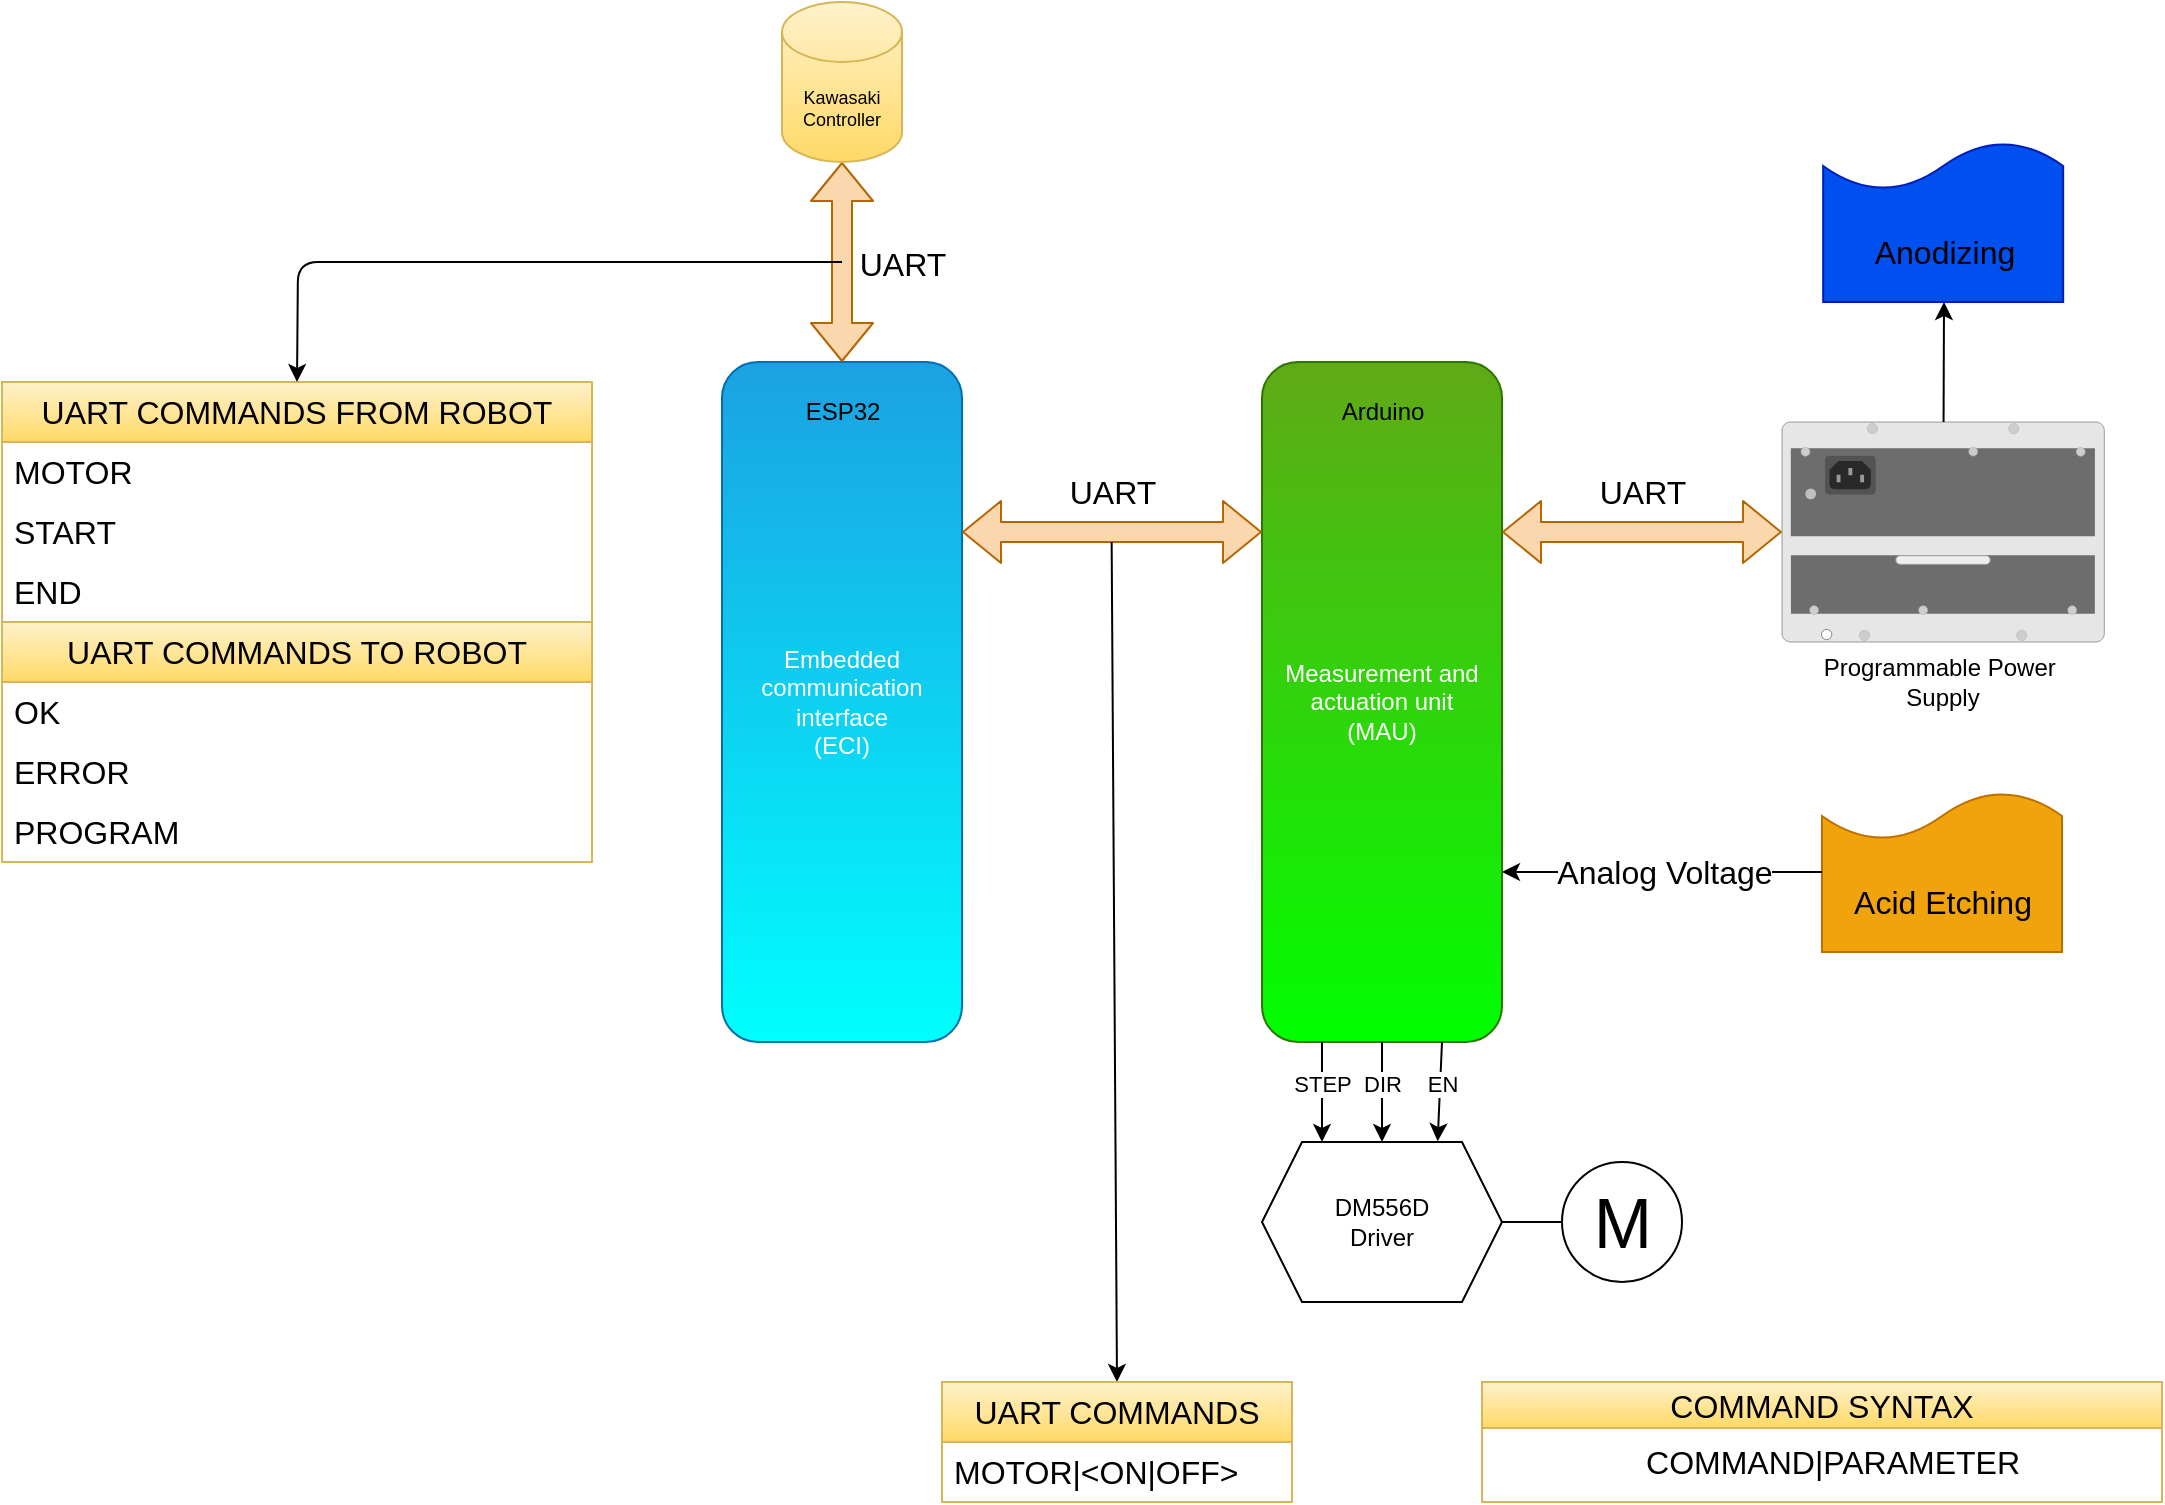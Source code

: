 <mxfile>
    <diagram id="4sxwRw-hY-lJQef8hA_G" name="Hardware">
        <mxGraphModel dx="1888" dy="792" grid="1" gridSize="10" guides="1" tooltips="1" connect="1" arrows="1" fold="1" page="1" pageScale="1" pageWidth="850" pageHeight="1100" math="0" shadow="0">
            <root>
                <mxCell id="0"/>
                <mxCell id="1" parent="0"/>
                <mxCell id="6" value="" style="group;" parent="1" vertex="1" connectable="0">
                    <mxGeometry x="340" y="180" width="120" height="340" as="geometry"/>
                </mxCell>
                <mxCell id="4" value="Measurement and actuation unit&lt;br&gt;(MAU)" style="rounded=1;whiteSpace=wrap;html=1;fillColor=#60a917;fontColor=#ffffff;strokeColor=#2D7600;gradientColor=#00FF00;" parent="6" vertex="1">
                    <mxGeometry width="120" height="340" as="geometry"/>
                </mxCell>
                <mxCell id="5" value="Arduino" style="text;html=1;align=center;verticalAlign=middle;resizable=0;points=[];autosize=1;strokeColor=none;fillColor=none;" parent="6" vertex="1">
                    <mxGeometry x="30" y="10" width="60" height="30" as="geometry"/>
                </mxCell>
                <mxCell id="7" value="" style="group" parent="1" vertex="1" connectable="0">
                    <mxGeometry x="70" y="180" width="120" height="340" as="geometry"/>
                </mxCell>
                <mxCell id="2" value="Embedded communication interface&lt;br&gt;(ECI)" style="rounded=1;whiteSpace=wrap;html=1;fillColor=#1ba1e2;fontColor=#ffffff;strokeColor=#006EAF;gradientColor=#00FFFF;" parent="7" vertex="1">
                    <mxGeometry width="120" height="340" as="geometry"/>
                </mxCell>
                <mxCell id="3" value="ESP32" style="text;html=1;align=center;verticalAlign=middle;resizable=0;points=[];autosize=1;strokeColor=none;fillColor=none;" parent="7" vertex="1">
                    <mxGeometry x="30" y="10" width="60" height="30" as="geometry"/>
                </mxCell>
                <mxCell id="9" value="M" style="verticalLabelPosition=middle;shadow=0;dashed=0;align=center;html=1;verticalAlign=middle;strokeWidth=1;shape=ellipse;aspect=fixed;fontSize=35;fillColor=none;gradientColor=none;" parent="1" vertex="1">
                    <mxGeometry x="490" y="580" width="60" height="60" as="geometry"/>
                </mxCell>
                <mxCell id="11" style="edgeStyle=none;html=1;exitX=1;exitY=0.5;exitDx=0;exitDy=0;endArrow=none;endFill=0;" parent="1" source="10" target="9" edge="1">
                    <mxGeometry relative="1" as="geometry"/>
                </mxCell>
                <mxCell id="10" value="DM556D&lt;br&gt;Driver" style="shape=hexagon;perimeter=hexagonPerimeter2;whiteSpace=wrap;html=1;fixedSize=1;fillColor=none;gradientColor=none;" parent="1" vertex="1">
                    <mxGeometry x="340" y="570" width="120" height="80" as="geometry"/>
                </mxCell>
                <mxCell id="12" style="edgeStyle=none;html=1;exitX=0.25;exitY=1;exitDx=0;exitDy=0;entryX=0.25;entryY=0;entryDx=0;entryDy=0;entryPerimeter=0;endArrow=classic;endFill=1;" parent="1" source="4" target="10" edge="1">
                    <mxGeometry relative="1" as="geometry"/>
                </mxCell>
                <mxCell id="19" value="STEP" style="edgeLabel;html=1;align=center;verticalAlign=middle;resizable=0;points=[];" parent="12" vertex="1" connectable="0">
                    <mxGeometry x="0.231" relative="1" as="geometry">
                        <mxPoint y="-10" as="offset"/>
                    </mxGeometry>
                </mxCell>
                <mxCell id="13" style="edgeStyle=none;html=1;exitX=0.5;exitY=1;exitDx=0;exitDy=0;entryX=0.5;entryY=0;entryDx=0;entryDy=0;endArrow=classic;endFill=1;" parent="1" source="4" target="10" edge="1">
                    <mxGeometry relative="1" as="geometry"/>
                </mxCell>
                <mxCell id="18" value="DIR" style="edgeLabel;html=1;align=center;verticalAlign=middle;resizable=0;points=[];" parent="13" vertex="1" connectable="0">
                    <mxGeometry x="0.261" y="1" relative="1" as="geometry">
                        <mxPoint x="-1" y="-11" as="offset"/>
                    </mxGeometry>
                </mxCell>
                <mxCell id="15" style="edgeStyle=none;html=1;exitX=0.75;exitY=1;exitDx=0;exitDy=0;entryX=0.732;entryY=-0.005;entryDx=0;entryDy=0;entryPerimeter=0;endArrow=classic;endFill=1;" parent="1" source="4" target="10" edge="1">
                    <mxGeometry relative="1" as="geometry"/>
                </mxCell>
                <mxCell id="17" value="EN" style="edgeLabel;html=1;align=center;verticalAlign=middle;resizable=0;points=[];" parent="15" vertex="1" connectable="0">
                    <mxGeometry x="0.215" y="1" relative="1" as="geometry">
                        <mxPoint y="-9" as="offset"/>
                    </mxGeometry>
                </mxCell>
                <mxCell id="20" value="" style="shape=flexArrow;endArrow=classic;html=1;entryX=0;entryY=0.25;entryDx=0;entryDy=0;exitX=1;exitY=0.25;exitDx=0;exitDy=0;startArrow=block;fillColor=#fad7ac;strokeColor=#b46504;" parent="1" source="2" target="4" edge="1">
                    <mxGeometry width="50" height="50" relative="1" as="geometry">
                        <mxPoint x="260" y="330" as="sourcePoint"/>
                        <mxPoint x="310" y="280" as="targetPoint"/>
                    </mxGeometry>
                </mxCell>
                <mxCell id="37" value="" style="edgeStyle=none;html=1;fontSize=9;startArrow=block;endArrow=classic;endFill=1;shape=flexArrow;fillColor=#fad7ac;strokeColor=#b46504;" parent="1" source="35" edge="1">
                    <mxGeometry relative="1" as="geometry">
                        <mxPoint x="130" y="180" as="targetPoint"/>
                    </mxGeometry>
                </mxCell>
                <mxCell id="38" value="&lt;font style=&quot;font-size: 16px;&quot;&gt;UART&lt;/font&gt;" style="edgeLabel;html=1;align=center;verticalAlign=middle;resizable=0;points=[];fontSize=9;" parent="37" vertex="1" connectable="0">
                    <mxGeometry x="0.409" y="1" relative="1" as="geometry">
                        <mxPoint x="29" y="-20" as="offset"/>
                    </mxGeometry>
                </mxCell>
                <mxCell id="35" value="&lt;font color=&quot;#000000&quot;&gt;Kawasaki Controller&lt;/font&gt;" style="shape=cylinder3;whiteSpace=wrap;html=1;boundedLbl=1;backgroundOutline=1;size=15;labelBackgroundColor=none;fontSize=9;fillColor=#fff2cc;gradientColor=#ffd966;strokeColor=#d6b656;" parent="1" vertex="1">
                    <mxGeometry x="100" width="60" height="80" as="geometry"/>
                </mxCell>
                <mxCell id="46" value="" style="shape=flexArrow;endArrow=classic;startArrow=classic;html=1;exitX=1;exitY=0.25;exitDx=0;exitDy=0;fillColor=#fad7ac;strokeColor=#b46504;" parent="1" source="4" target="40" edge="1">
                    <mxGeometry width="100" height="100" relative="1" as="geometry">
                        <mxPoint x="370" y="480" as="sourcePoint"/>
                        <mxPoint x="560" y="270" as="targetPoint"/>
                    </mxGeometry>
                </mxCell>
                <mxCell id="47" value="&lt;font style=&quot;font-size: 16px;&quot;&gt;UART&lt;/font&gt;" style="text;html=1;align=center;verticalAlign=middle;resizable=0;points=[];autosize=1;strokeColor=none;fillColor=none;" parent="1" vertex="1">
                    <mxGeometry x="495" y="230" width="70" height="30" as="geometry"/>
                </mxCell>
                <mxCell id="48" value="" style="group" parent="1" vertex="1" connectable="0">
                    <mxGeometry x="600" y="210" width="161.16" height="150" as="geometry"/>
                </mxCell>
                <mxCell id="40" value="" style="html=1;verticalLabelPosition=bottom;verticalAlign=top;outlineConnect=0;shadow=0;dashed=0;shape=mxgraph.rack.hpe_aruba.switches.j9828a_5400r_700w_poeplus_zl2_power_supply;" parent="48" vertex="1">
                    <mxGeometry width="161.16" height="110" as="geometry"/>
                </mxCell>
                <mxCell id="41" value="Programmable Power&amp;nbsp;&lt;br&gt;Supply" style="text;html=1;align=center;verticalAlign=middle;resizable=0;points=[];autosize=1;strokeColor=none;fillColor=none;" parent="48" vertex="1">
                    <mxGeometry x="10" y="110" width="140" height="40" as="geometry"/>
                </mxCell>
                <mxCell id="51" value="" style="group" parent="1" vertex="1" connectable="0">
                    <mxGeometry x="620.58" y="70" width="120" height="80" as="geometry"/>
                </mxCell>
                <mxCell id="49" value="" style="shape=document;whiteSpace=wrap;html=1;boundedLbl=1;fontSize=16;rotation=-180;fillColor=#0050ef;fontColor=#ffffff;strokeColor=#001DBC;" parent="51" vertex="1">
                    <mxGeometry y="7.105e-15" width="120" height="80" as="geometry"/>
                </mxCell>
                <mxCell id="50" value="Anodizing" style="text;html=1;align=center;verticalAlign=middle;resizable=0;points=[];autosize=1;strokeColor=none;fillColor=none;fontSize=16;" parent="51" vertex="1">
                    <mxGeometry x="15" y="40.0" width="90" height="30" as="geometry"/>
                </mxCell>
                <mxCell id="52" value="" style="edgeStyle=none;html=1;fontSize=16;" parent="1" source="40" edge="1">
                    <mxGeometry relative="1" as="geometry">
                        <mxPoint x="681" y="150" as="targetPoint"/>
                    </mxGeometry>
                </mxCell>
                <mxCell id="54" value="" style="group" parent="1" vertex="1" connectable="0">
                    <mxGeometry x="620" y="395" width="120" height="80" as="geometry"/>
                </mxCell>
                <mxCell id="55" value="" style="shape=document;whiteSpace=wrap;html=1;boundedLbl=1;fontSize=16;rotation=-180;fillColor=#f0a30a;fontColor=#000000;strokeColor=#BD7000;gradientColor=none;gradientDirection=north;" parent="54" vertex="1">
                    <mxGeometry y="7.105e-15" width="120" height="80" as="geometry"/>
                </mxCell>
                <mxCell id="56" value="Acid Etching" style="text;html=1;align=center;verticalAlign=middle;resizable=0;points=[];autosize=1;strokeColor=none;fillColor=none;fontSize=16;" parent="54" vertex="1">
                    <mxGeometry x="5" y="40.0" width="110" height="30" as="geometry"/>
                </mxCell>
                <mxCell id="57" style="edgeStyle=none;html=1;exitX=1;exitY=0.5;exitDx=0;exitDy=0;entryX=1;entryY=0.75;entryDx=0;entryDy=0;fontSize=16;" parent="1" source="55" target="4" edge="1">
                    <mxGeometry relative="1" as="geometry"/>
                </mxCell>
                <mxCell id="58" value="Analog Voltage" style="edgeLabel;html=1;align=center;verticalAlign=middle;resizable=0;points=[];fontSize=16;" parent="57" vertex="1" connectable="0">
                    <mxGeometry x="0.309" y="-2" relative="1" as="geometry">
                        <mxPoint x="25" y="2" as="offset"/>
                    </mxGeometry>
                </mxCell>
                <mxCell id="31" value="UART" style="text;html=1;align=center;verticalAlign=middle;resizable=0;points=[];autosize=1;strokeColor=none;fillColor=none;fontSize=16;labelBackgroundColor=none;" parent="1" vertex="1">
                    <mxGeometry x="230" y="230" width="70" height="30" as="geometry"/>
                </mxCell>
                <mxCell id="63" style="edgeStyle=none;html=1;exitX=0.5;exitY=0;exitDx=0;exitDy=0;fontSize=16;startArrow=classic;startFill=1;endArrow=none;endFill=0;" parent="1" source="59" edge="1">
                    <mxGeometry relative="1" as="geometry">
                        <mxPoint x="264.824" y="270" as="targetPoint"/>
                    </mxGeometry>
                </mxCell>
                <mxCell id="59" value="&lt;font color=&quot;#000000&quot;&gt;UART COMMANDS&lt;/font&gt;" style="swimlane;fontStyle=0;childLayout=stackLayout;horizontal=1;startSize=30;horizontalStack=0;resizeParent=1;resizeParentMax=0;resizeLast=0;collapsible=1;marginBottom=0;whiteSpace=wrap;html=1;fontSize=16;fillColor=#fff2cc;gradientColor=#ffd966;strokeColor=#d6b656;" parent="1" vertex="1">
                    <mxGeometry x="180" y="690" width="175" height="60" as="geometry"/>
                </mxCell>
                <mxCell id="60" value="MOTOR|&amp;lt;ON|OFF&amp;gt;" style="text;strokeColor=none;fillColor=none;align=left;verticalAlign=middle;spacingLeft=4;spacingRight=4;overflow=hidden;points=[[0,0.5],[1,0.5]];portConstraint=eastwest;rotatable=0;whiteSpace=wrap;html=1;fontSize=16;" parent="59" vertex="1">
                    <mxGeometry y="30" width="175" height="30" as="geometry"/>
                </mxCell>
                <mxCell id="76" value="&lt;span style=&quot;font-weight: normal;&quot;&gt;&lt;font color=&quot;#000000&quot;&gt;COMMAND SYNTAX&lt;/font&gt;&lt;/span&gt;" style="swimlane;whiteSpace=wrap;html=1;fontSize=16;fillColor=#fff2cc;gradientColor=#ffd966;strokeColor=#d6b656;" parent="1" vertex="1">
                    <mxGeometry x="450.0" y="690" width="340" height="60" as="geometry"/>
                </mxCell>
                <mxCell id="77" value="COMMAND|PARAMETER" style="text;html=1;align=center;verticalAlign=middle;resizable=0;points=[];autosize=1;strokeColor=none;fillColor=none;fontSize=16;" parent="76" vertex="1">
                    <mxGeometry x="70" y="25" width="210" height="30" as="geometry"/>
                </mxCell>
                <mxCell id="78" value="&lt;font color=&quot;#000000&quot;&gt;UART COMMANDS FROM ROBOT&lt;/font&gt;" style="swimlane;fontStyle=0;childLayout=stackLayout;horizontal=1;startSize=30;horizontalStack=0;resizeParent=1;resizeParentMax=0;resizeLast=0;collapsible=1;marginBottom=0;whiteSpace=wrap;html=1;fontSize=16;fillColor=#fff2cc;gradientColor=#ffd966;strokeColor=#d6b656;" parent="1" vertex="1">
                    <mxGeometry x="-290" y="190" width="295" height="120" as="geometry"/>
                </mxCell>
                <mxCell id="79" value="MOTOR" style="text;strokeColor=none;fillColor=none;align=left;verticalAlign=middle;spacingLeft=4;spacingRight=4;overflow=hidden;points=[[0,0.5],[1,0.5]];portConstraint=eastwest;rotatable=0;whiteSpace=wrap;html=1;fontSize=16;" parent="78" vertex="1">
                    <mxGeometry y="30" width="295" height="30" as="geometry"/>
                </mxCell>
                <mxCell id="80" value="START" style="text;strokeColor=none;fillColor=none;align=left;verticalAlign=middle;spacingLeft=4;spacingRight=4;overflow=hidden;points=[[0,0.5],[1,0.5]];portConstraint=eastwest;rotatable=0;whiteSpace=wrap;html=1;fontSize=16;" parent="78" vertex="1">
                    <mxGeometry y="60" width="295" height="30" as="geometry"/>
                </mxCell>
                <mxCell id="82" value="END" style="text;strokeColor=none;fillColor=none;align=left;verticalAlign=middle;spacingLeft=4;spacingRight=4;overflow=hidden;points=[[0,0.5],[1,0.5]];portConstraint=eastwest;rotatable=0;whiteSpace=wrap;html=1;fontSize=16;" parent="78" vertex="1">
                    <mxGeometry y="90" width="295" height="30" as="geometry"/>
                </mxCell>
                <mxCell id="81" value="" style="edgeStyle=none;orthogonalLoop=1;jettySize=auto;html=1;fontSize=16;entryX=0.5;entryY=0;entryDx=0;entryDy=0;" parent="1" target="78" edge="1">
                    <mxGeometry width="100" relative="1" as="geometry">
                        <mxPoint x="130" y="130" as="sourcePoint"/>
                        <mxPoint x="80" y="180" as="targetPoint"/>
                        <Array as="points">
                            <mxPoint x="-142" y="130"/>
                        </Array>
                    </mxGeometry>
                </mxCell>
                <mxCell id="83" value="&lt;font color=&quot;#000000&quot;&gt;UART COMMANDS TO ROBOT&lt;/font&gt;" style="swimlane;fontStyle=0;childLayout=stackLayout;horizontal=1;startSize=30;horizontalStack=0;resizeParent=1;resizeParentMax=0;resizeLast=0;collapsible=1;marginBottom=0;whiteSpace=wrap;html=1;fontSize=16;fillColor=#fff2cc;gradientColor=#ffd966;strokeColor=#d6b656;" parent="1" vertex="1">
                    <mxGeometry x="-290" y="310" width="295" height="120" as="geometry"/>
                </mxCell>
                <mxCell id="84" value="OK" style="text;strokeColor=none;fillColor=none;align=left;verticalAlign=middle;spacingLeft=4;spacingRight=4;overflow=hidden;points=[[0,0.5],[1,0.5]];portConstraint=eastwest;rotatable=0;whiteSpace=wrap;html=1;fontSize=16;" parent="83" vertex="1">
                    <mxGeometry y="30" width="295" height="30" as="geometry"/>
                </mxCell>
                <mxCell id="85" value="ERROR" style="text;strokeColor=none;fillColor=none;align=left;verticalAlign=middle;spacingLeft=4;spacingRight=4;overflow=hidden;points=[[0,0.5],[1,0.5]];portConstraint=eastwest;rotatable=0;whiteSpace=wrap;html=1;fontSize=16;" parent="83" vertex="1">
                    <mxGeometry y="60" width="295" height="30" as="geometry"/>
                </mxCell>
                <mxCell id="86" value="PROGRAM" style="text;strokeColor=none;fillColor=none;align=left;verticalAlign=middle;spacingLeft=4;spacingRight=4;overflow=hidden;points=[[0,0.5],[1,0.5]];portConstraint=eastwest;rotatable=0;whiteSpace=wrap;html=1;fontSize=16;" parent="83" vertex="1">
                    <mxGeometry y="90" width="295" height="30" as="geometry"/>
                </mxCell>
            </root>
        </mxGraphModel>
    </diagram>
    <diagram id="Mm7gPb7LmTDDJV25BshC" name="Tasks">
        <mxGraphModel dx="1038" dy="792" grid="1" gridSize="10" guides="1" tooltips="1" connect="1" arrows="1" fold="1" page="1" pageScale="1" pageWidth="850" pageHeight="1100" math="0" shadow="0">
            <root>
                <mxCell id="0"/>
                <mxCell id="1" parent="0"/>
                <mxCell id="7w0McQu4VKyd6_ZrxGg--41" style="edgeStyle=none;html=1;exitX=0;exitY=0.5;exitDx=0;exitDy=0;entryX=1;entryY=0.5;entryDx=0;entryDy=0;fontColor=#FFFFFF;startArrow=none;startFill=0;endArrow=classic;endFill=1;" parent="1" source="7w0McQu4VKyd6_ZrxGg--1" target="7w0McQu4VKyd6_ZrxGg--38" edge="1">
                    <mxGeometry relative="1" as="geometry"/>
                </mxCell>
                <mxCell id="7w0McQu4VKyd6_ZrxGg--1" value="&lt;span style=&quot;font-size: 16px;&quot;&gt;HTTP SERVER&lt;/span&gt;" style="rounded=1;whiteSpace=wrap;html=1;fillColor=#f8cecc;gradientColor=#ea6b66;strokeColor=#b85450;" parent="1" vertex="1">
                    <mxGeometry x="520" y="190" width="120" height="60" as="geometry"/>
                </mxCell>
                <mxCell id="7w0McQu4VKyd6_ZrxGg--3" style="edgeStyle=none;html=1;exitX=0.07;exitY=0.4;exitDx=0;exitDy=0;exitPerimeter=0;entryX=1;entryY=0.5;entryDx=0;entryDy=0;" parent="1" source="7w0McQu4VKyd6_ZrxGg--2" target="7w0McQu4VKyd6_ZrxGg--1" edge="1">
                    <mxGeometry relative="1" as="geometry"/>
                </mxCell>
                <mxCell id="7w0McQu4VKyd6_ZrxGg--4" value="IoT &lt;br&gt;Command" style="edgeLabel;html=1;align=center;verticalAlign=middle;resizable=0;points=[];" parent="7w0McQu4VKyd6_ZrxGg--3" vertex="1" connectable="0">
                    <mxGeometry x="-0.143" y="-2" relative="1" as="geometry">
                        <mxPoint as="offset"/>
                    </mxGeometry>
                </mxCell>
                <mxCell id="7w0McQu4VKyd6_ZrxGg--2" value="FIWARE" style="ellipse;shape=cloud;whiteSpace=wrap;html=1;fillColor=#dae8fc;gradientColor=#7ea6e0;strokeColor=#6c8ebf;" parent="1" vertex="1">
                    <mxGeometry x="720" y="180" width="120" height="80" as="geometry"/>
                </mxCell>
                <mxCell id="1anccf_VWUf1HPo-AuoP-77" value="" style="rounded=1;whiteSpace=wrap;html=1;fontSize=16;fillColor=#FF9999;strokeColor=#FF9999;fillStyle=hatch;" parent="1" vertex="1">
                    <mxGeometry x="390" y="660" width="120" height="110" as="geometry"/>
                </mxCell>
                <mxCell id="7w0McQu4VKyd6_ZrxGg--28" style="edgeStyle=none;html=1;exitX=1;exitY=0.75;exitDx=0;exitDy=0;entryX=0;entryY=0.5;entryDx=0;entryDy=0;fontColor=#FFFFFF;startArrow=none;startFill=0;endArrow=classic;endFill=1;" parent="1" source="1anccf_VWUf1HPo-AuoP-78" target="1anccf_VWUf1HPo-AuoP-85" edge="1">
                    <mxGeometry relative="1" as="geometry"/>
                </mxCell>
                <mxCell id="gZwA6Dh3cUBUy922403l-12" style="edgeStyle=none;html=1;exitX=0.75;exitY=0;exitDx=0;exitDy=0;entryX=0.5;entryY=1;entryDx=0;entryDy=0;fontColor=#FFFFFF;startArrow=none;startFill=0;endArrow=classic;endFill=1;" parent="1" source="1anccf_VWUf1HPo-AuoP-78" target="gZwA6Dh3cUBUy922403l-3" edge="1">
                    <mxGeometry relative="1" as="geometry">
                        <Array as="points">
                            <mxPoint x="310" y="610"/>
                            <mxPoint x="360" y="610"/>
                        </Array>
                    </mxGeometry>
                </mxCell>
                <mxCell id="1anccf_VWUf1HPo-AuoP-78" value="&lt;font style=&quot;font-size: 16px;&quot;&gt;UART&lt;br&gt;TASK&lt;/font&gt;" style="rounded=1;whiteSpace=wrap;html=1;fillColor=#e6d0de;gradientColor=#d5739d;strokeColor=#996185;" parent="1" vertex="1">
                    <mxGeometry x="220" y="665" width="120" height="100" as="geometry"/>
                </mxCell>
                <mxCell id="7w0McQu4VKyd6_ZrxGg--32" style="edgeStyle=none;html=1;exitX=0;exitY=0.5;exitDx=0;exitDy=0;entryX=1;entryY=0.5;entryDx=0;entryDy=0;fontColor=#FFFFFF;startArrow=none;startFill=0;endArrow=classic;endFill=1;" parent="1" source="1anccf_VWUf1HPo-AuoP-79" target="7w0McQu4VKyd6_ZrxGg--5" edge="1">
                    <mxGeometry relative="1" as="geometry"/>
                </mxCell>
                <mxCell id="7w0McQu4VKyd6_ZrxGg--34" style="edgeStyle=none;html=1;exitX=0;exitY=0.25;exitDx=0;exitDy=0;entryX=1;entryY=0.5;entryDx=0;entryDy=0;fontColor=#FFFFFF;startArrow=none;startFill=0;endArrow=classic;endFill=1;" parent="1" source="1anccf_VWUf1HPo-AuoP-79" target="1anccf_VWUf1HPo-AuoP-82" edge="1">
                    <mxGeometry relative="1" as="geometry"/>
                </mxCell>
                <mxCell id="1WlDZUlzAuFxIltpWQkm-7" style="edgeStyle=none;html=1;exitX=1;exitY=0.5;exitDx=0;exitDy=0;fontColor=#FFFFFF;startArrow=classic;startFill=1;endArrow=classic;endFill=1;" parent="1" source="1anccf_VWUf1HPo-AuoP-79" target="1WlDZUlzAuFxIltpWQkm-6" edge="1">
                    <mxGeometry relative="1" as="geometry"/>
                </mxCell>
                <mxCell id="1WlDZUlzAuFxIltpWQkm-13" value="" style="edgeStyle=none;html=1;fontColor=#FFFFFF;startArrow=none;startFill=0;endArrow=none;endFill=0;" parent="1" source="1anccf_VWUf1HPo-AuoP-79" target="1WlDZUlzAuFxIltpWQkm-12" edge="1">
                    <mxGeometry relative="1" as="geometry"/>
                </mxCell>
                <mxCell id="1anccf_VWUf1HPo-AuoP-79" value="&lt;span style=&quot;font-size: 16px;&quot;&gt;MAU&lt;br&gt;&lt;/span&gt;&lt;font style=&quot;font-size: 16px;&quot;&gt;TASK&lt;/font&gt;" style="rounded=1;whiteSpace=wrap;html=1;fillColor=#e6d0de;gradientColor=#d5739d;strokeColor=#996185;" parent="1" vertex="1">
                    <mxGeometry x="560" y="665" width="120" height="100" as="geometry"/>
                </mxCell>
                <mxCell id="7w0McQu4VKyd6_ZrxGg--35" style="edgeStyle=none;html=1;exitX=0;exitY=0.5;exitDx=0;exitDy=0;entryX=1;entryY=0.25;entryDx=0;entryDy=0;fontColor=#FFFFFF;startArrow=none;startFill=0;endArrow=classic;endFill=1;" parent="1" source="1anccf_VWUf1HPo-AuoP-82" target="1anccf_VWUf1HPo-AuoP-78" edge="1">
                    <mxGeometry relative="1" as="geometry"/>
                </mxCell>
                <mxCell id="1anccf_VWUf1HPo-AuoP-82" value="send" style="rounded=0;whiteSpace=wrap;html=1;fontSize=16;" parent="1" vertex="1">
                    <mxGeometry x="420" y="680" width="60" height="20" as="geometry"/>
                </mxCell>
                <mxCell id="7w0McQu4VKyd6_ZrxGg--30" style="edgeStyle=none;html=1;exitX=1;exitY=0.5;exitDx=0;exitDy=0;entryX=0;entryY=0.75;entryDx=0;entryDy=0;fontColor=#FFFFFF;startArrow=none;startFill=0;endArrow=classic;endFill=1;" parent="1" source="1anccf_VWUf1HPo-AuoP-85" target="1anccf_VWUf1HPo-AuoP-79" edge="1">
                    <mxGeometry relative="1" as="geometry"/>
                </mxCell>
                <mxCell id="1anccf_VWUf1HPo-AuoP-85" value="recv" style="whiteSpace=wrap;html=1;fontSize=16;" parent="1" vertex="1">
                    <mxGeometry x="420" y="730" width="60" height="20" as="geometry"/>
                </mxCell>
                <mxCell id="7w0McQu4VKyd6_ZrxGg--31" style="edgeStyle=none;html=1;exitX=0;exitY=0.5;exitDx=0;exitDy=0;entryX=1;entryY=0.5;entryDx=0;entryDy=0;fontColor=#FFFFFF;startArrow=none;startFill=0;endArrow=classic;endFill=1;" parent="1" source="7w0McQu4VKyd6_ZrxGg--5" target="1anccf_VWUf1HPo-AuoP-78" edge="1">
                    <mxGeometry relative="1" as="geometry"/>
                </mxCell>
                <mxCell id="7w0McQu4VKyd6_ZrxGg--5" value="error" style="rounded=0;whiteSpace=wrap;html=1;fontSize=16;" parent="1" vertex="1">
                    <mxGeometry x="420" y="705" width="60" height="20" as="geometry"/>
                </mxCell>
                <mxCell id="7w0McQu4VKyd6_ZrxGg--44" style="edgeStyle=none;html=1;exitX=1;exitY=0.5;exitDx=0;exitDy=0;entryX=0;entryY=0.5;entryDx=0;entryDy=0;fontColor=#FFFFFF;startArrow=none;startFill=0;endArrow=classic;endFill=1;" parent="1" source="7w0McQu4VKyd6_ZrxGg--36" target="7w0McQu4VKyd6_ZrxGg--43" edge="1">
                    <mxGeometry relative="1" as="geometry"/>
                </mxCell>
                <mxCell id="gZwA6Dh3cUBUy922403l-20" style="edgeStyle=none;html=1;exitX=0.25;exitY=1;exitDx=0;exitDy=0;entryX=0.5;entryY=0;entryDx=0;entryDy=0;fontColor=#FFFFFF;startArrow=none;startFill=0;endArrow=classic;endFill=1;" parent="1" source="7w0McQu4VKyd6_ZrxGg--36" target="gZwA6Dh3cUBUy922403l-14" edge="1">
                    <mxGeometry relative="1" as="geometry">
                        <Array as="points">
                            <mxPoint x="250" y="430"/>
                            <mxPoint x="220" y="430"/>
                        </Array>
                    </mxGeometry>
                </mxCell>
                <mxCell id="7w0McQu4VKyd6_ZrxGg--36" value="&lt;span style=&quot;font-size: 16px;&quot;&gt;FIWARE &lt;br&gt;TASK&lt;/span&gt;" style="rounded=1;whiteSpace=wrap;html=1;fillColor=#e6d0de;gradientColor=#d5739d;strokeColor=#996185;" parent="1" vertex="1">
                    <mxGeometry x="220" y="300" width="120" height="100" as="geometry"/>
                </mxCell>
                <mxCell id="7w0McQu4VKyd6_ZrxGg--39" value="" style="rounded=1;whiteSpace=wrap;html=1;fontSize=16;fillColor=#FF9999;strokeColor=#FF9999;fillStyle=hatch;" parent="1" vertex="1">
                    <mxGeometry x="360" y="200" width="130" height="40" as="geometry"/>
                </mxCell>
                <mxCell id="7w0McQu4VKyd6_ZrxGg--42" style="edgeStyle=none;html=1;exitX=0;exitY=0.5;exitDx=0;exitDy=0;entryX=0.5;entryY=0;entryDx=0;entryDy=0;fontColor=#FFFFFF;startArrow=none;startFill=0;endArrow=classic;endFill=1;" parent="1" source="7w0McQu4VKyd6_ZrxGg--38" target="7w0McQu4VKyd6_ZrxGg--36" edge="1">
                    <mxGeometry relative="1" as="geometry">
                        <Array as="points">
                            <mxPoint x="280" y="220"/>
                        </Array>
                    </mxGeometry>
                </mxCell>
                <mxCell id="7w0McQu4VKyd6_ZrxGg--38" value="command" style="rounded=0;whiteSpace=wrap;html=1;fontSize=16;" parent="1" vertex="1">
                    <mxGeometry x="380" y="210" width="90" height="20" as="geometry"/>
                </mxCell>
                <mxCell id="7w0McQu4VKyd6_ZrxGg--45" style="edgeStyle=none;html=1;exitX=1;exitY=0.5;exitDx=0;exitDy=0;entryX=0.55;entryY=0.95;entryDx=0;entryDy=0;entryPerimeter=0;fontColor=#FFFFFF;startArrow=none;startFill=0;endArrow=classic;endFill=1;" parent="1" source="7w0McQu4VKyd6_ZrxGg--43" target="7w0McQu4VKyd6_ZrxGg--2" edge="1">
                    <mxGeometry relative="1" as="geometry">
                        <Array as="points">
                            <mxPoint x="786" y="350"/>
                        </Array>
                    </mxGeometry>
                </mxCell>
                <mxCell id="7w0McQu4VKyd6_ZrxGg--46" value="IoT&lt;br&gt;Measurement" style="edgeLabel;html=1;align=center;verticalAlign=middle;resizable=0;points=[];fontColor=#FFFFFF;" parent="7w0McQu4VKyd6_ZrxGg--45" vertex="1" connectable="0">
                    <mxGeometry x="-0.46" y="2" relative="1" as="geometry">
                        <mxPoint as="offset"/>
                    </mxGeometry>
                </mxCell>
                <mxCell id="7w0McQu4VKyd6_ZrxGg--43" value="&lt;span style=&quot;font-size: 16px;&quot;&gt;HTTP CLIENT API&lt;/span&gt;" style="rounded=1;whiteSpace=wrap;html=1;fillColor=#f8cecc;gradientColor=#ea6b66;strokeColor=#b85450;" parent="1" vertex="1">
                    <mxGeometry x="520" y="320" width="120" height="60" as="geometry"/>
                </mxCell>
                <mxCell id="gZwA6Dh3cUBUy922403l-2" style="edgeStyle=none;html=1;exitX=0.5;exitY=1;exitDx=0;exitDy=0;fontColor=#FFFFFF;startArrow=none;startFill=0;endArrow=none;endFill=0;entryX=0.5;entryY=0;entryDx=0;entryDy=0;" parent="1" source="gZwA6Dh3cUBUy922403l-1" target="7w0McQu4VKyd6_ZrxGg--1" edge="1">
                    <mxGeometry relative="1" as="geometry"/>
                </mxCell>
                <mxCell id="gZwA6Dh3cUBUy922403l-1" value="&lt;h1&gt;&lt;font color=&quot;#000000&quot;&gt;HTTP Server&lt;/font&gt;&lt;/h1&gt;&lt;div&gt;&lt;font color=&quot;#000000&quot;&gt;Sends the payload directly to the FIWARE Task&lt;/font&gt;&lt;/div&gt;" style="text;html=1;strokeColor=#36393d;fillColor=#eeeeee;spacing=5;spacingTop=-20;whiteSpace=wrap;overflow=hidden;rounded=0;" parent="1" vertex="1">
                    <mxGeometry x="485" y="10" width="190" height="120" as="geometry"/>
                </mxCell>
                <mxCell id="gZwA6Dh3cUBUy922403l-11" value="" style="group" parent="1" vertex="1" connectable="0">
                    <mxGeometry x="310" y="440" width="75" height="160" as="geometry"/>
                </mxCell>
                <mxCell id="gZwA6Dh3cUBUy922403l-9" value="" style="group" parent="gZwA6Dh3cUBUy922403l-11" vertex="1" connectable="0">
                    <mxGeometry x="25" y="15" width="50" height="130" as="geometry"/>
                </mxCell>
                <mxCell id="gZwA6Dh3cUBUy922403l-3" value="" style="rounded=0;whiteSpace=wrap;html=1;fillColor=#eeeeee;strokeColor=#36393d;container=0;" parent="gZwA6Dh3cUBUy922403l-9" vertex="1">
                    <mxGeometry width="50" height="130" as="geometry"/>
                </mxCell>
                <mxCell id="gZwA6Dh3cUBUy922403l-4" value="" style="rounded=0;whiteSpace=wrap;html=1;fontColor=#FFFFFF;container=0;" parent="gZwA6Dh3cUBUy922403l-9" vertex="1">
                    <mxGeometry x="15" y="10" width="20" height="20" as="geometry"/>
                </mxCell>
                <mxCell id="gZwA6Dh3cUBUy922403l-5" value="" style="rounded=0;whiteSpace=wrap;html=1;fillColor=#cce5ff;strokeColor=#36393d;container=0;" parent="gZwA6Dh3cUBUy922403l-9" vertex="1">
                    <mxGeometry x="15" y="40" width="20" height="20" as="geometry"/>
                </mxCell>
                <mxCell id="gZwA6Dh3cUBUy922403l-6" value="" style="rounded=0;whiteSpace=wrap;html=1;fillColor=#cce5ff;strokeColor=#36393d;container=0;" parent="gZwA6Dh3cUBUy922403l-9" vertex="1">
                    <mxGeometry x="15" y="70" width="20" height="20" as="geometry"/>
                </mxCell>
                <mxCell id="gZwA6Dh3cUBUy922403l-7" value="" style="rounded=0;whiteSpace=wrap;html=1;fillColor=#cce5ff;strokeColor=#36393d;container=0;" parent="gZwA6Dh3cUBUy922403l-9" vertex="1">
                    <mxGeometry x="15" y="100" width="20" height="20" as="geometry"/>
                </mxCell>
                <mxCell id="gZwA6Dh3cUBUy922403l-10" value="IoT Measurement Queue" style="text;html=1;align=center;verticalAlign=middle;resizable=0;points=[];autosize=1;strokeColor=none;fillColor=none;fontColor=#FFFFFF;rotation=-90;" parent="gZwA6Dh3cUBUy922403l-11" vertex="1">
                    <mxGeometry x="-65" y="65" width="160" height="30" as="geometry"/>
                </mxCell>
                <mxCell id="gZwA6Dh3cUBUy922403l-13" style="edgeStyle=none;html=1;exitX=0.5;exitY=0;exitDx=0;exitDy=0;entryX=0.75;entryY=1;entryDx=0;entryDy=0;fontColor=#FFFFFF;startArrow=none;startFill=0;endArrow=classic;endFill=1;" parent="1" source="gZwA6Dh3cUBUy922403l-3" target="7w0McQu4VKyd6_ZrxGg--36" edge="1">
                    <mxGeometry relative="1" as="geometry">
                        <Array as="points">
                            <mxPoint x="360" y="430"/>
                            <mxPoint x="310" y="430"/>
                        </Array>
                    </mxGeometry>
                </mxCell>
                <mxCell id="gZwA6Dh3cUBUy922403l-21" style="edgeStyle=none;html=1;exitX=0.5;exitY=1;exitDx=0;exitDy=0;entryX=0.25;entryY=0;entryDx=0;entryDy=0;fontColor=#FFFFFF;startArrow=none;startFill=0;endArrow=classic;endFill=1;" parent="1" source="gZwA6Dh3cUBUy922403l-14" target="1anccf_VWUf1HPo-AuoP-78" edge="1">
                    <mxGeometry relative="1" as="geometry">
                        <Array as="points">
                            <mxPoint x="220" y="610"/>
                            <mxPoint x="250" y="610"/>
                        </Array>
                    </mxGeometry>
                </mxCell>
                <mxCell id="gZwA6Dh3cUBUy922403l-23" value="" style="group" parent="1" vertex="1" connectable="0">
                    <mxGeometry x="150" y="470" width="100" height="100" as="geometry"/>
                </mxCell>
                <mxCell id="gZwA6Dh3cUBUy922403l-18" value="" style="group;fillStyle=hatch;" parent="gZwA6Dh3cUBUy922403l-23" vertex="1" connectable="0">
                    <mxGeometry x="40" y="20" width="60" height="60" as="geometry"/>
                </mxCell>
                <mxCell id="gZwA6Dh3cUBUy922403l-14" value="" style="rounded=1;whiteSpace=wrap;html=1;fillColor=#FF9999;strokeColor=#FF9999;fillStyle=hatch;" parent="gZwA6Dh3cUBUy922403l-18" vertex="1">
                    <mxGeometry width="60" height="60" as="geometry"/>
                </mxCell>
                <mxCell id="gZwA6Dh3cUBUy922403l-15" value="" style="rounded=0;whiteSpace=wrap;html=1;fillColor=#ffcc99;strokeColor=#36393d;container=0;" parent="gZwA6Dh3cUBUy922403l-18" vertex="1">
                    <mxGeometry x="20" y="20" width="20" height="20" as="geometry"/>
                </mxCell>
                <mxCell id="gZwA6Dh3cUBUy922403l-22" value="IoT Command&lt;br&gt;and Status" style="text;html=1;align=center;verticalAlign=middle;resizable=0;points=[];autosize=1;strokeColor=none;fillColor=none;fontColor=#FFFFFF;rotation=-90;" parent="gZwA6Dh3cUBUy922403l-23" vertex="1">
                    <mxGeometry x="-30.0" y="30" width="100" height="40" as="geometry"/>
                </mxCell>
                <mxCell id="1WlDZUlzAuFxIltpWQkm-3" value="&lt;h1&gt;Critical section&lt;/h1&gt;&lt;div&gt;Critical sections in the program are marked with hatching&lt;/div&gt;&lt;div&gt;In these sections the interrupts are disabled and thus task change cannot occur&lt;/div&gt;" style="text;html=1;strokeColor=#FF9999;fillColor=#FF9999;spacing=5;spacingTop=-20;whiteSpace=wrap;overflow=hidden;rounded=1;fontColor=#FFFFFF;fillStyle=hatch;" parent="1" vertex="1">
                    <mxGeometry y="10" width="190" height="140" as="geometry"/>
                </mxCell>
                <mxCell id="1WlDZUlzAuFxIltpWQkm-5" style="edgeStyle=none;html=1;exitX=1;exitY=0.5;exitDx=0;exitDy=0;exitPerimeter=0;fontColor=#FFFFFF;startArrow=classic;startFill=1;endArrow=classic;endFill=1;" parent="1" source="1WlDZUlzAuFxIltpWQkm-4" target="1anccf_VWUf1HPo-AuoP-78" edge="1">
                    <mxGeometry relative="1" as="geometry"/>
                </mxCell>
                <mxCell id="1WlDZUlzAuFxIltpWQkm-4" value="Kawasaki Controller" style="shape=cylinder3;whiteSpace=wrap;html=1;boundedLbl=1;backgroundOutline=1;size=15;rounded=1;fillStyle=hatch;strokeColor=default;fontColor=#FFFFFF;fillColor=none;" parent="1" vertex="1">
                    <mxGeometry x="90" y="675" width="60" height="80" as="geometry"/>
                </mxCell>
                <mxCell id="1WlDZUlzAuFxIltpWQkm-6" value="Measurement&lt;br&gt;and Actuation&lt;br&gt;Unit" style="pointerEvents=1;shadow=0;dashed=0;html=1;strokeColor=none;fillColor=#FFFFFF;labelPosition=center;verticalLabelPosition=bottom;verticalAlign=top;align=center;outlineConnect=0;shape=mxgraph.veeam.cpu;rounded=1;fillStyle=auto;fontColor=#FFFFFF;" parent="1" vertex="1">
                    <mxGeometry x="757.6" y="692.6" width="44.8" height="44.8" as="geometry"/>
                </mxCell>
                <mxCell id="1WlDZUlzAuFxIltpWQkm-9" value="" style="edgeStyle=none;html=1;fontColor=#FFFFFF;startArrow=none;startFill=0;endArrow=none;endFill=0;" parent="1" source="1WlDZUlzAuFxIltpWQkm-8" target="7w0McQu4VKyd6_ZrxGg--36" edge="1">
                    <mxGeometry relative="1" as="geometry"/>
                </mxCell>
                <mxCell id="1WlDZUlzAuFxIltpWQkm-8" value="&lt;h1&gt;&lt;font color=&quot;#000000&quot;&gt;FIWARE Task&lt;/font&gt;&lt;/h1&gt;&lt;div&gt;&lt;font color=&quot;#000000&quot;&gt;Processes the incoming commands and outgoing measurements&lt;/font&gt;&lt;/div&gt;" style="text;html=1;strokeColor=#36393d;fillColor=#eeeeee;spacing=5;spacingTop=-20;whiteSpace=wrap;overflow=hidden;rounded=0;" parent="1" vertex="1">
                    <mxGeometry x="30" y="280" width="150" height="140" as="geometry"/>
                </mxCell>
                <mxCell id="1WlDZUlzAuFxIltpWQkm-11" value="" style="edgeStyle=none;html=1;fontColor=#FFFFFF;startArrow=none;startFill=0;endArrow=none;endFill=0;" parent="1" source="1WlDZUlzAuFxIltpWQkm-10" target="1anccf_VWUf1HPo-AuoP-78" edge="1">
                    <mxGeometry relative="1" as="geometry"/>
                </mxCell>
                <mxCell id="1WlDZUlzAuFxIltpWQkm-10" value="&lt;h1&gt;&lt;font color=&quot;#000000&quot;&gt;UART Task&lt;/font&gt;&lt;/h1&gt;&lt;div&gt;&lt;font color=&quot;#000000&quot;&gt;Processes incoming and outgoing messages to the robot controller&lt;/font&gt;&lt;/div&gt;" style="text;html=1;strokeColor=#36393d;fillColor=#eeeeee;spacing=5;spacingTop=-20;whiteSpace=wrap;overflow=hidden;rounded=0;" parent="1" vertex="1">
                    <mxGeometry x="205" y="820" width="150" height="110" as="geometry"/>
                </mxCell>
                <mxCell id="1WlDZUlzAuFxIltpWQkm-12" value="&lt;h1&gt;&lt;font color=&quot;#000000&quot;&gt;MAU Task&lt;/font&gt;&lt;/h1&gt;&lt;div&gt;&lt;font color=&quot;#000000&quot;&gt;Parses and forwards messages to and from the MAU&lt;/font&gt;&lt;/div&gt;" style="text;html=1;strokeColor=#36393d;fillColor=#eeeeee;spacing=5;spacingTop=-20;whiteSpace=wrap;overflow=hidden;rounded=0;" parent="1" vertex="1">
                    <mxGeometry x="545" y="820" width="150" height="110" as="geometry"/>
                </mxCell>
            </root>
        </mxGraphModel>
    </diagram>
    <diagram id="erhC6qof5hDKDXANCqeT" name="UART Task">
        <mxGraphModel dx="3356" dy="1584" grid="1" gridSize="10" guides="1" tooltips="1" connect="1" arrows="1" fold="1" page="1" pageScale="1" pageWidth="850" pageHeight="1100" math="0" shadow="0">
            <root>
                <mxCell id="0"/>
                <mxCell id="1" parent="0"/>
                <mxCell id="PQb2BEmIrWeKtVIQbU1g-1" value="UART TASK" style="swimlane;whiteSpace=wrap;html=1;fillStyle=auto;fontSize=14;fillColor=#e6d0de;gradientColor=#d5739d;strokeColor=#996185;" vertex="1" parent="1">
                    <mxGeometry width="1180" height="690" as="geometry"/>
                </mxCell>
                <mxCell id="PQb2BEmIrWeKtVIQbU1g-2" value="Wait for incoming message" style="rounded=1;whiteSpace=wrap;html=1;fillColor=#dae8fc;gradientColor=#7ea6e0;strokeColor=#6c8ebf;" vertex="1" parent="PQb2BEmIrWeKtVIQbU1g-1">
                    <mxGeometry x="115" y="90" width="120" height="60" as="geometry"/>
                </mxCell>
                <mxCell id="PQb2BEmIrWeKtVIQbU1g-3" value="&lt;font style=&quot;font-size: 14px;&quot;&gt;Timeout?&lt;/font&gt;" style="rhombus;whiteSpace=wrap;html=1;fillStyle=auto;fontSize=16;fillColor=#f0a30a;fontColor=#000000;strokeColor=#BD7000;" vertex="1" parent="PQb2BEmIrWeKtVIQbU1g-1">
                    <mxGeometry x="135" y="180" width="80" height="50" as="geometry"/>
                </mxCell>
                <mxCell id="PQb2BEmIrWeKtVIQbU1g-4" value="" style="edgeStyle=none;html=1;fontSize=14;" edge="1" parent="PQb2BEmIrWeKtVIQbU1g-1" source="PQb2BEmIrWeKtVIQbU1g-2" target="PQb2BEmIrWeKtVIQbU1g-3">
                    <mxGeometry relative="1" as="geometry"/>
                </mxCell>
                <mxCell id="PQb2BEmIrWeKtVIQbU1g-5" value="" style="edgeStyle=none;html=1;fontSize=14;" edge="1" parent="PQb2BEmIrWeKtVIQbU1g-1" source="PQb2BEmIrWeKtVIQbU1g-6" target="PQb2BEmIrWeKtVIQbU1g-38">
                    <mxGeometry relative="1" as="geometry"/>
                </mxCell>
                <mxCell id="PQb2BEmIrWeKtVIQbU1g-6" value="Yes" style="rounded=0;whiteSpace=wrap;html=1;fillStyle=auto;fontSize=14;fillColor=#60a917;strokeColor=#2D7600;fontColor=#ffffff;" vertex="1" parent="PQb2BEmIrWeKtVIQbU1g-1">
                    <mxGeometry x="255" y="190" width="60" height="30" as="geometry"/>
                </mxCell>
                <mxCell id="PQb2BEmIrWeKtVIQbU1g-7" value="" style="edgeStyle=none;html=1;fontSize=14;" edge="1" parent="PQb2BEmIrWeKtVIQbU1g-1" source="PQb2BEmIrWeKtVIQbU1g-3" target="PQb2BEmIrWeKtVIQbU1g-6">
                    <mxGeometry relative="1" as="geometry"/>
                </mxCell>
                <mxCell id="PQb2BEmIrWeKtVIQbU1g-8" value="No" style="rounded=0;whiteSpace=wrap;html=1;fillStyle=auto;fontSize=14;fillColor=#a20025;strokeColor=#6F0000;fontColor=#ffffff;" vertex="1" parent="PQb2BEmIrWeKtVIQbU1g-1">
                    <mxGeometry x="145" y="260" width="60" height="30" as="geometry"/>
                </mxCell>
                <mxCell id="PQb2BEmIrWeKtVIQbU1g-9" value="" style="edgeStyle=none;html=1;fontSize=14;" edge="1" parent="PQb2BEmIrWeKtVIQbU1g-1" source="PQb2BEmIrWeKtVIQbU1g-3" target="PQb2BEmIrWeKtVIQbU1g-8">
                    <mxGeometry relative="1" as="geometry"/>
                </mxCell>
                <mxCell id="PQb2BEmIrWeKtVIQbU1g-10" value="&lt;font style=&quot;font-size: 14px;&quot;&gt;Is send null?&lt;/font&gt;" style="rhombus;whiteSpace=wrap;html=1;fillStyle=auto;fontSize=16;fillColor=#f0a30a;fontColor=#000000;strokeColor=#BD7000;" vertex="1" parent="PQb2BEmIrWeKtVIQbU1g-1">
                    <mxGeometry x="635" y="170" width="110" height="70" as="geometry"/>
                </mxCell>
                <mxCell id="PQb2BEmIrWeKtVIQbU1g-11" style="edgeStyle=none;html=1;exitX=0.5;exitY=0;exitDx=0;exitDy=0;entryX=1;entryY=0.75;entryDx=0;entryDy=0;fontSize=14;" edge="1" parent="PQb2BEmIrWeKtVIQbU1g-1" source="PQb2BEmIrWeKtVIQbU1g-12" target="PQb2BEmIrWeKtVIQbU1g-2">
                    <mxGeometry relative="1" as="geometry">
                        <Array as="points">
                            <mxPoint x="820" y="140"/>
                        </Array>
                    </mxGeometry>
                </mxCell>
                <mxCell id="PQb2BEmIrWeKtVIQbU1g-12" value="Yes" style="rounded=0;whiteSpace=wrap;html=1;fillStyle=auto;fontSize=14;fillColor=#60a917;strokeColor=#2D7600;fontColor=#ffffff;" vertex="1" parent="PQb2BEmIrWeKtVIQbU1g-1">
                    <mxGeometry x="790" y="190" width="60" height="30" as="geometry"/>
                </mxCell>
                <mxCell id="PQb2BEmIrWeKtVIQbU1g-13" value="" style="edgeStyle=none;html=1;fontSize=14;" edge="1" parent="PQb2BEmIrWeKtVIQbU1g-1" source="PQb2BEmIrWeKtVIQbU1g-10" target="PQb2BEmIrWeKtVIQbU1g-12">
                    <mxGeometry relative="1" as="geometry"/>
                </mxCell>
                <mxCell id="PQb2BEmIrWeKtVIQbU1g-14" value="No" style="rounded=0;whiteSpace=wrap;html=1;fillStyle=auto;fontSize=14;fillColor=#a20025;strokeColor=#6F0000;fontColor=#ffffff;" vertex="1" parent="PQb2BEmIrWeKtVIQbU1g-1">
                    <mxGeometry x="660" y="260" width="60" height="30" as="geometry"/>
                </mxCell>
                <mxCell id="PQb2BEmIrWeKtVIQbU1g-15" value="" style="edgeStyle=none;html=1;fontSize=14;" edge="1" parent="PQb2BEmIrWeKtVIQbU1g-1" source="PQb2BEmIrWeKtVIQbU1g-10" target="PQb2BEmIrWeKtVIQbU1g-14">
                    <mxGeometry relative="1" as="geometry"/>
                </mxCell>
                <mxCell id="PQb2BEmIrWeKtVIQbU1g-16" style="edgeStyle=none;html=1;exitX=1;exitY=0.5;exitDx=0;exitDy=0;entryX=1;entryY=0.5;entryDx=0;entryDy=0;fontSize=14;" edge="1" parent="PQb2BEmIrWeKtVIQbU1g-1" source="PQb2BEmIrWeKtVIQbU1g-17" target="PQb2BEmIrWeKtVIQbU1g-2">
                    <mxGeometry relative="1" as="geometry">
                        <Array as="points">
                            <mxPoint x="880" y="350"/>
                            <mxPoint x="880" y="120"/>
                        </Array>
                    </mxGeometry>
                </mxCell>
                <mxCell id="PQb2BEmIrWeKtVIQbU1g-17" value="Send mesage to robot" style="rounded=1;whiteSpace=wrap;html=1;fillStyle=hatch;fontSize=14;fillColor=#dae8fc;gradientColor=#7ea6e0;strokeColor=#6c8ebf;" vertex="1" parent="PQb2BEmIrWeKtVIQbU1g-1">
                    <mxGeometry x="630" y="320" width="120" height="60" as="geometry"/>
                </mxCell>
                <mxCell id="PQb2BEmIrWeKtVIQbU1g-18" value="" style="edgeStyle=none;html=1;fontSize=14;" edge="1" parent="PQb2BEmIrWeKtVIQbU1g-1" source="PQb2BEmIrWeKtVIQbU1g-14" target="PQb2BEmIrWeKtVIQbU1g-17">
                    <mxGeometry relative="1" as="geometry"/>
                </mxCell>
                <mxCell id="PQb2BEmIrWeKtVIQbU1g-19" value="Process message" style="rounded=1;whiteSpace=wrap;html=1;fillStyle=hatch;fontSize=14;fillColor=#dae8fc;gradientColor=#7ea6e0;strokeColor=#6c8ebf;" vertex="1" parent="PQb2BEmIrWeKtVIQbU1g-1">
                    <mxGeometry x="115" y="320" width="120" height="60" as="geometry"/>
                </mxCell>
                <mxCell id="PQb2BEmIrWeKtVIQbU1g-20" value="" style="edgeStyle=none;html=1;fontSize=14;" edge="1" parent="PQb2BEmIrWeKtVIQbU1g-1" source="PQb2BEmIrWeKtVIQbU1g-8" target="PQb2BEmIrWeKtVIQbU1g-19">
                    <mxGeometry relative="1" as="geometry"/>
                </mxCell>
                <mxCell id="PQb2BEmIrWeKtVIQbU1g-21" value="&lt;span style=&quot;font-size: 14px;&quot;&gt;Forward to &lt;br&gt;MAU TASK?&lt;/span&gt;" style="rhombus;whiteSpace=wrap;html=1;fillStyle=auto;fontSize=16;fillColor=#f0a30a;fontColor=#000000;strokeColor=#BD7000;" vertex="1" parent="PQb2BEmIrWeKtVIQbU1g-1">
                    <mxGeometry x="107.5" y="420" width="135" height="90" as="geometry"/>
                </mxCell>
                <mxCell id="PQb2BEmIrWeKtVIQbU1g-22" value="" style="edgeStyle=none;html=1;fontSize=14;" edge="1" parent="PQb2BEmIrWeKtVIQbU1g-1" source="PQb2BEmIrWeKtVIQbU1g-19" target="PQb2BEmIrWeKtVIQbU1g-21">
                    <mxGeometry relative="1" as="geometry"/>
                </mxCell>
                <mxCell id="PQb2BEmIrWeKtVIQbU1g-23" style="edgeStyle=none;html=1;exitX=0;exitY=0.5;exitDx=0;exitDy=0;entryX=0;entryY=0.5;entryDx=0;entryDy=0;fontSize=14;" edge="1" parent="PQb2BEmIrWeKtVIQbU1g-1" source="PQb2BEmIrWeKtVIQbU1g-24" target="PQb2BEmIrWeKtVIQbU1g-2">
                    <mxGeometry relative="1" as="geometry">
                        <Array as="points">
                            <mxPoint x="85" y="555"/>
                            <mxPoint x="85" y="120"/>
                        </Array>
                    </mxGeometry>
                </mxCell>
                <mxCell id="PQb2BEmIrWeKtVIQbU1g-24" value="No" style="rounded=0;whiteSpace=wrap;html=1;fillStyle=auto;fontSize=14;fillColor=#a20025;strokeColor=#6F0000;fontColor=#ffffff;" vertex="1" parent="PQb2BEmIrWeKtVIQbU1g-1">
                    <mxGeometry x="145" y="540" width="60" height="30" as="geometry"/>
                </mxCell>
                <mxCell id="PQb2BEmIrWeKtVIQbU1g-25" value="" style="edgeStyle=none;html=1;fontSize=14;" edge="1" parent="PQb2BEmIrWeKtVIQbU1g-1" source="PQb2BEmIrWeKtVIQbU1g-21" target="PQb2BEmIrWeKtVIQbU1g-24">
                    <mxGeometry relative="1" as="geometry"/>
                </mxCell>
                <mxCell id="PQb2BEmIrWeKtVIQbU1g-26" value="Yes" style="rounded=0;whiteSpace=wrap;html=1;fillStyle=auto;fontSize=14;fillColor=#60a917;strokeColor=#2D7600;fontColor=#ffffff;" vertex="1" parent="PQb2BEmIrWeKtVIQbU1g-1">
                    <mxGeometry x="265" y="450" width="60" height="30" as="geometry"/>
                </mxCell>
                <mxCell id="PQb2BEmIrWeKtVIQbU1g-27" value="" style="edgeStyle=none;html=1;fontSize=14;" edge="1" parent="PQb2BEmIrWeKtVIQbU1g-1" source="PQb2BEmIrWeKtVIQbU1g-21" target="PQb2BEmIrWeKtVIQbU1g-26">
                    <mxGeometry relative="1" as="geometry"/>
                </mxCell>
                <mxCell id="PQb2BEmIrWeKtVIQbU1g-28" value="&lt;font style=&quot;font-size: 14px;&quot;&gt;Is recv null?&lt;/font&gt;" style="rhombus;whiteSpace=wrap;html=1;fillStyle=auto;fontSize=16;fillColor=#f0a30a;fontColor=#000000;strokeColor=#BD7000;" vertex="1" parent="PQb2BEmIrWeKtVIQbU1g-1">
                    <mxGeometry x="365" y="430" width="110" height="70" as="geometry"/>
                </mxCell>
                <mxCell id="PQb2BEmIrWeKtVIQbU1g-29" value="" style="edgeStyle=none;html=1;fontSize=14;" edge="1" parent="PQb2BEmIrWeKtVIQbU1g-1" source="PQb2BEmIrWeKtVIQbU1g-26" target="PQb2BEmIrWeKtVIQbU1g-28">
                    <mxGeometry relative="1" as="geometry"/>
                </mxCell>
                <mxCell id="PQb2BEmIrWeKtVIQbU1g-30" value="Yes" style="rounded=0;whiteSpace=wrap;html=1;fillStyle=auto;fontSize=14;fillColor=#60a917;strokeColor=#2D7600;fontColor=#ffffff;" vertex="1" parent="PQb2BEmIrWeKtVIQbU1g-1">
                    <mxGeometry x="390" y="540" width="60" height="30" as="geometry"/>
                </mxCell>
                <mxCell id="PQb2BEmIrWeKtVIQbU1g-31" value="" style="edgeStyle=none;html=1;fontSize=14;" edge="1" parent="PQb2BEmIrWeKtVIQbU1g-1" source="PQb2BEmIrWeKtVIQbU1g-28" target="PQb2BEmIrWeKtVIQbU1g-30">
                    <mxGeometry relative="1" as="geometry"/>
                </mxCell>
                <mxCell id="PQb2BEmIrWeKtVIQbU1g-32" value="No" style="rounded=0;whiteSpace=wrap;html=1;fillStyle=auto;fontSize=14;fillColor=#a20025;strokeColor=#6F0000;fontColor=#ffffff;" vertex="1" parent="PQb2BEmIrWeKtVIQbU1g-1">
                    <mxGeometry x="520" y="450" width="60" height="30" as="geometry"/>
                </mxCell>
                <mxCell id="PQb2BEmIrWeKtVIQbU1g-33" value="" style="edgeStyle=none;html=1;fontSize=14;" edge="1" parent="PQb2BEmIrWeKtVIQbU1g-1" source="PQb2BEmIrWeKtVIQbU1g-28" target="PQb2BEmIrWeKtVIQbU1g-32">
                    <mxGeometry relative="1" as="geometry"/>
                </mxCell>
                <mxCell id="PQb2BEmIrWeKtVIQbU1g-34" value="Write message to recv" style="rounded=1;whiteSpace=wrap;html=1;fillStyle=hatch;fontSize=14;fillColor=#dae8fc;gradientColor=#7ea6e0;strokeColor=#6c8ebf;" vertex="1" parent="PQb2BEmIrWeKtVIQbU1g-1">
                    <mxGeometry x="360" y="610" width="120" height="60" as="geometry"/>
                </mxCell>
                <mxCell id="PQb2BEmIrWeKtVIQbU1g-35" value="" style="edgeStyle=none;html=1;fontSize=14;" edge="1" parent="PQb2BEmIrWeKtVIQbU1g-1" source="PQb2BEmIrWeKtVIQbU1g-30" target="PQb2BEmIrWeKtVIQbU1g-34">
                    <mxGeometry relative="1" as="geometry"/>
                </mxCell>
                <mxCell id="PQb2BEmIrWeKtVIQbU1g-36" value="" style="edgeStyle=none;html=1;fontSize=14;" edge="1" parent="PQb2BEmIrWeKtVIQbU1g-1" source="PQb2BEmIrWeKtVIQbU1g-38" target="PQb2BEmIrWeKtVIQbU1g-40">
                    <mxGeometry relative="1" as="geometry"/>
                </mxCell>
                <mxCell id="PQb2BEmIrWeKtVIQbU1g-37" value="" style="edgeStyle=none;html=1;fontSize=14;" edge="1" parent="PQb2BEmIrWeKtVIQbU1g-1" source="PQb2BEmIrWeKtVIQbU1g-38" target="PQb2BEmIrWeKtVIQbU1g-42">
                    <mxGeometry relative="1" as="geometry"/>
                </mxCell>
                <mxCell id="PQb2BEmIrWeKtVIQbU1g-38" value="&lt;font style=&quot;font-size: 14px;&quot;&gt;Is error null?&lt;/font&gt;" style="rhombus;whiteSpace=wrap;html=1;fillStyle=auto;fontSize=16;fillColor=#f0a30a;fontColor=#000000;strokeColor=#BD7000;" vertex="1" parent="PQb2BEmIrWeKtVIQbU1g-1">
                    <mxGeometry x="340" y="170" width="110" height="70" as="geometry"/>
                </mxCell>
                <mxCell id="PQb2BEmIrWeKtVIQbU1g-39" value="" style="edgeStyle=none;html=1;fontSize=14;" edge="1" parent="PQb2BEmIrWeKtVIQbU1g-1" source="PQb2BEmIrWeKtVIQbU1g-40" target="PQb2BEmIrWeKtVIQbU1g-10">
                    <mxGeometry relative="1" as="geometry"/>
                </mxCell>
                <mxCell id="PQb2BEmIrWeKtVIQbU1g-40" value="No" style="rounded=0;whiteSpace=wrap;html=1;fillStyle=auto;fontSize=14;fillColor=#a20025;strokeColor=#6F0000;fontColor=#ffffff;" vertex="1" parent="PQb2BEmIrWeKtVIQbU1g-1">
                    <mxGeometry x="475" y="190" width="60" height="30" as="geometry"/>
                </mxCell>
                <mxCell id="PQb2BEmIrWeKtVIQbU1g-41" value="" style="edgeStyle=none;html=1;fontSize=14;" edge="1" parent="PQb2BEmIrWeKtVIQbU1g-1" source="PQb2BEmIrWeKtVIQbU1g-42" target="PQb2BEmIrWeKtVIQbU1g-44">
                    <mxGeometry relative="1" as="geometry"/>
                </mxCell>
                <mxCell id="PQb2BEmIrWeKtVIQbU1g-42" value="Yes" style="rounded=0;whiteSpace=wrap;html=1;fillStyle=auto;fontSize=14;fillColor=#60a917;strokeColor=#2D7600;fontColor=#ffffff;" vertex="1" parent="PQb2BEmIrWeKtVIQbU1g-1">
                    <mxGeometry x="365" y="260" width="60" height="30" as="geometry"/>
                </mxCell>
                <mxCell id="PQb2BEmIrWeKtVIQbU1g-43" style="edgeStyle=none;html=1;exitX=1;exitY=0.5;exitDx=0;exitDy=0;entryX=0;entryY=0.5;entryDx=0;entryDy=0;fontSize=14;" edge="1" parent="PQb2BEmIrWeKtVIQbU1g-1" source="PQb2BEmIrWeKtVIQbU1g-44" target="PQb2BEmIrWeKtVIQbU1g-10">
                    <mxGeometry relative="1" as="geometry">
                        <Array as="points">
                            <mxPoint x="580" y="350"/>
                            <mxPoint x="580" y="205"/>
                        </Array>
                    </mxGeometry>
                </mxCell>
                <mxCell id="PQb2BEmIrWeKtVIQbU1g-44" value="Send error to robot" style="rounded=1;whiteSpace=wrap;html=1;fillStyle=hatch;fontSize=14;fillColor=#dae8fc;gradientColor=#7ea6e0;strokeColor=#6c8ebf;" vertex="1" parent="PQb2BEmIrWeKtVIQbU1g-1">
                    <mxGeometry x="335" y="320" width="120" height="60" as="geometry"/>
                </mxCell>
                <mxCell id="PQb2BEmIrWeKtVIQbU1g-45" value="Send BUSY to robot" style="rounded=1;whiteSpace=wrap;html=1;fillStyle=hatch;fontSize=14;fillColor=#dae8fc;gradientColor=#7ea6e0;strokeColor=#6c8ebf;" vertex="1" parent="PQb2BEmIrWeKtVIQbU1g-1">
                    <mxGeometry x="860" y="435" width="120" height="60" as="geometry"/>
                </mxCell>
                <mxCell id="PQb2BEmIrWeKtVIQbU1g-46" style="edgeStyle=none;html=1;exitX=0.5;exitY=0;exitDx=0;exitDy=0;entryX=1;entryY=0.25;entryDx=0;entryDy=0;fontSize=14;" edge="1" parent="PQb2BEmIrWeKtVIQbU1g-1" source="PQb2BEmIrWeKtVIQbU1g-45" target="PQb2BEmIrWeKtVIQbU1g-2">
                    <mxGeometry relative="1" as="geometry">
                        <Array as="points">
                            <mxPoint x="920" y="105"/>
                        </Array>
                    </mxGeometry>
                </mxCell>
                <mxCell id="PQb2BEmIrWeKtVIQbU1g-47" value="" style="edgeStyle=none;html=1;fontSize=14;" edge="1" parent="PQb2BEmIrWeKtVIQbU1g-1" source="PQb2BEmIrWeKtVIQbU1g-32" target="PQb2BEmIrWeKtVIQbU1g-45">
                    <mxGeometry relative="1" as="geometry"/>
                </mxCell>
                <mxCell id="PQb2BEmIrWeKtVIQbU1g-48" value="Give notification" style="rounded=1;whiteSpace=wrap;html=1;fillStyle=hatch;fontSize=14;fillColor=#dae8fc;gradientColor=#7ea6e0;strokeColor=#6c8ebf;" vertex="1" parent="PQb2BEmIrWeKtVIQbU1g-1">
                    <mxGeometry x="860" y="610" width="120" height="60" as="geometry"/>
                </mxCell>
                <mxCell id="PQb2BEmIrWeKtVIQbU1g-49" style="edgeStyle=none;html=1;exitX=1;exitY=0.5;exitDx=0;exitDy=0;entryX=0.75;entryY=0;entryDx=0;entryDy=0;fontSize=14;" edge="1" parent="PQb2BEmIrWeKtVIQbU1g-1" source="PQb2BEmIrWeKtVIQbU1g-48" target="PQb2BEmIrWeKtVIQbU1g-2">
                    <mxGeometry relative="1" as="geometry">
                        <Array as="points">
                            <mxPoint x="1070" y="640"/>
                            <mxPoint x="1070" y="70"/>
                            <mxPoint x="205" y="60"/>
                        </Array>
                    </mxGeometry>
                </mxCell>
                <mxCell id="PQb2BEmIrWeKtVIQbU1g-50" style="edgeStyle=none;html=1;exitX=1;exitY=0.5;exitDx=0;exitDy=0;fontSize=14;" edge="1" parent="PQb2BEmIrWeKtVIQbU1g-1" source="PQb2BEmIrWeKtVIQbU1g-34" target="PQb2BEmIrWeKtVIQbU1g-48">
                    <mxGeometry relative="1" as="geometry"/>
                </mxCell>
            </root>
        </mxGraphModel>
    </diagram>
    <diagram id="DgqkiNvfTZxDaZ-K0nEw" name="MAU Task">
        <mxGraphModel dx="3356" dy="484" grid="1" gridSize="10" guides="1" tooltips="1" connect="1" arrows="1" fold="1" page="1" pageScale="1" pageWidth="850" pageHeight="1100" math="0" shadow="0">
            <root>
                <mxCell id="0"/>
                <mxCell id="1" parent="0"/>
                <mxCell id="dpZSkmQtpYN7T9azD21x-1" value="MAU TASK" style="swimlane;whiteSpace=wrap;html=1;fillStyle=auto;fontSize=14;fillColor=#e6d0de;gradientColor=#d5739d;strokeColor=#996185;" vertex="1" parent="1">
                    <mxGeometry y="1100" width="850" height="680" as="geometry"/>
                </mxCell>
                <mxCell id="dpZSkmQtpYN7T9azD21x-2" value="" style="edgeStyle=none;html=1;fontSize=14;" edge="1" parent="dpZSkmQtpYN7T9azD21x-1" source="dpZSkmQtpYN7T9azD21x-3" target="dpZSkmQtpYN7T9azD21x-5">
                    <mxGeometry relative="1" as="geometry"/>
                </mxCell>
                <mxCell id="dpZSkmQtpYN7T9azD21x-3" value="Take notificaiton" style="rounded=1;whiteSpace=wrap;html=1;fillColor=#dae8fc;gradientColor=#7ea6e0;strokeColor=#6c8ebf;" vertex="1" parent="dpZSkmQtpYN7T9azD21x-1">
                    <mxGeometry x="275" y="45" width="120" height="60" as="geometry"/>
                </mxCell>
                <mxCell id="dpZSkmQtpYN7T9azD21x-4" value="" style="edgeStyle=none;html=1;fontSize=14;" edge="1" parent="dpZSkmQtpYN7T9azD21x-1" source="dpZSkmQtpYN7T9azD21x-5" target="dpZSkmQtpYN7T9azD21x-7">
                    <mxGeometry relative="1" as="geometry"/>
                </mxCell>
                <mxCell id="dpZSkmQtpYN7T9azD21x-5" value="Read recv" style="rounded=1;whiteSpace=wrap;html=1;fillColor=#dae8fc;gradientColor=#7ea6e0;strokeColor=#6c8ebf;" vertex="1" parent="dpZSkmQtpYN7T9azD21x-1">
                    <mxGeometry x="275" y="135" width="120" height="60" as="geometry"/>
                </mxCell>
                <mxCell id="dpZSkmQtpYN7T9azD21x-6" value="" style="edgeStyle=none;html=1;fontSize=14;" edge="1" parent="dpZSkmQtpYN7T9azD21x-1" source="dpZSkmQtpYN7T9azD21x-7" target="dpZSkmQtpYN7T9azD21x-10">
                    <mxGeometry relative="1" as="geometry"/>
                </mxCell>
                <mxCell id="dpZSkmQtpYN7T9azD21x-7" value="Send to MAU" style="rounded=1;whiteSpace=wrap;html=1;fillColor=#dae8fc;gradientColor=#7ea6e0;strokeColor=#6c8ebf;" vertex="1" parent="dpZSkmQtpYN7T9azD21x-1">
                    <mxGeometry x="275" y="225" width="120" height="60" as="geometry"/>
                </mxCell>
                <mxCell id="dpZSkmQtpYN7T9azD21x-8" value="" style="edgeStyle=none;html=1;fontSize=14;" edge="1" parent="dpZSkmQtpYN7T9azD21x-1" source="dpZSkmQtpYN7T9azD21x-10" target="dpZSkmQtpYN7T9azD21x-12">
                    <mxGeometry relative="1" as="geometry"/>
                </mxCell>
                <mxCell id="dpZSkmQtpYN7T9azD21x-9" value="" style="edgeStyle=none;html=1;fontSize=14;" edge="1" parent="dpZSkmQtpYN7T9azD21x-1" source="dpZSkmQtpYN7T9azD21x-10" target="dpZSkmQtpYN7T9azD21x-16">
                    <mxGeometry relative="1" as="geometry"/>
                </mxCell>
                <mxCell id="dpZSkmQtpYN7T9azD21x-10" value="&lt;font style=&quot;font-size: 14px;&quot;&gt;Success?&lt;/font&gt;" style="rhombus;whiteSpace=wrap;html=1;fillStyle=auto;fontSize=16;fillColor=#f0a30a;fontColor=#000000;strokeColor=#BD7000;" vertex="1" parent="dpZSkmQtpYN7T9azD21x-1">
                    <mxGeometry x="280" y="315" width="110" height="70" as="geometry"/>
                </mxCell>
                <mxCell id="dpZSkmQtpYN7T9azD21x-11" value="" style="edgeStyle=none;html=1;fontSize=14;" edge="1" parent="dpZSkmQtpYN7T9azD21x-1" source="dpZSkmQtpYN7T9azD21x-12" target="dpZSkmQtpYN7T9azD21x-14">
                    <mxGeometry relative="1" as="geometry"/>
                </mxCell>
                <mxCell id="dpZSkmQtpYN7T9azD21x-12" value="No" style="rounded=0;whiteSpace=wrap;html=1;fillStyle=auto;fontSize=14;fillColor=#a20025;strokeColor=#6F0000;fontColor=#ffffff;" vertex="1" parent="dpZSkmQtpYN7T9azD21x-1">
                    <mxGeometry x="430" y="335" width="60" height="30" as="geometry"/>
                </mxCell>
                <mxCell id="dpZSkmQtpYN7T9azD21x-13" style="edgeStyle=none;html=1;exitX=0.5;exitY=0;exitDx=0;exitDy=0;entryX=1;entryY=0.5;entryDx=0;entryDy=0;fontSize=14;" edge="1" parent="dpZSkmQtpYN7T9azD21x-1" source="dpZSkmQtpYN7T9azD21x-14" target="dpZSkmQtpYN7T9azD21x-3">
                    <mxGeometry relative="1" as="geometry">
                        <Array as="points">
                            <mxPoint x="600" y="75"/>
                        </Array>
                    </mxGeometry>
                </mxCell>
                <mxCell id="dpZSkmQtpYN7T9azD21x-14" value="Send error" style="rounded=1;whiteSpace=wrap;html=1;fillColor=#dae8fc;gradientColor=#7ea6e0;strokeColor=#6c8ebf;" vertex="1" parent="dpZSkmQtpYN7T9azD21x-1">
                    <mxGeometry x="540" y="320" width="120" height="60" as="geometry"/>
                </mxCell>
                <mxCell id="dpZSkmQtpYN7T9azD21x-15" value="" style="edgeStyle=none;html=1;fontSize=14;" edge="1" parent="dpZSkmQtpYN7T9azD21x-1" source="dpZSkmQtpYN7T9azD21x-16" target="dpZSkmQtpYN7T9azD21x-18">
                    <mxGeometry relative="1" as="geometry"/>
                </mxCell>
                <mxCell id="dpZSkmQtpYN7T9azD21x-16" value="Yes" style="rounded=0;whiteSpace=wrap;html=1;fillStyle=auto;fontSize=14;fillColor=#60a917;strokeColor=#2D7600;fontColor=#ffffff;" vertex="1" parent="dpZSkmQtpYN7T9azD21x-1">
                    <mxGeometry x="305" y="415" width="60" height="30" as="geometry"/>
                </mxCell>
                <mxCell id="dpZSkmQtpYN7T9azD21x-17" value="" style="edgeStyle=none;html=1;fontSize=14;" edge="1" parent="dpZSkmQtpYN7T9azD21x-1" source="dpZSkmQtpYN7T9azD21x-18" target="dpZSkmQtpYN7T9azD21x-21">
                    <mxGeometry relative="1" as="geometry"/>
                </mxCell>
                <mxCell id="dpZSkmQtpYN7T9azD21x-18" value="Wait for MAU reply" style="rounded=1;whiteSpace=wrap;html=1;fillColor=#dae8fc;gradientColor=#7ea6e0;strokeColor=#6c8ebf;" vertex="1" parent="dpZSkmQtpYN7T9azD21x-1">
                    <mxGeometry x="275" y="485" width="120" height="60" as="geometry"/>
                </mxCell>
                <mxCell id="dpZSkmQtpYN7T9azD21x-19" value="" style="edgeStyle=none;html=1;fontSize=14;" edge="1" parent="dpZSkmQtpYN7T9azD21x-1" source="dpZSkmQtpYN7T9azD21x-21" target="dpZSkmQtpYN7T9azD21x-23">
                    <mxGeometry relative="1" as="geometry"/>
                </mxCell>
                <mxCell id="dpZSkmQtpYN7T9azD21x-20" value="" style="edgeStyle=none;html=1;fontSize=14;" edge="1" parent="dpZSkmQtpYN7T9azD21x-1" source="dpZSkmQtpYN7T9azD21x-21" target="dpZSkmQtpYN7T9azD21x-25">
                    <mxGeometry relative="1" as="geometry"/>
                </mxCell>
                <mxCell id="dpZSkmQtpYN7T9azD21x-21" value="&lt;font style=&quot;font-size: 14px;&quot;&gt;Expected&amp;nbsp;&lt;br&gt;result?&lt;br&gt;&lt;/font&gt;" style="rhombus;whiteSpace=wrap;html=1;fillStyle=auto;fontSize=16;fillColor=#f0a30a;fontColor=#000000;strokeColor=#BD7000;" vertex="1" parent="dpZSkmQtpYN7T9azD21x-1">
                    <mxGeometry x="280" y="565" width="110" height="70" as="geometry"/>
                </mxCell>
                <mxCell id="dpZSkmQtpYN7T9azD21x-22" style="edgeStyle=none;html=1;exitX=1;exitY=0.5;exitDx=0;exitDy=0;entryX=0.5;entryY=1;entryDx=0;entryDy=0;fontSize=14;" edge="1" parent="dpZSkmQtpYN7T9azD21x-1" source="dpZSkmQtpYN7T9azD21x-23" target="dpZSkmQtpYN7T9azD21x-14">
                    <mxGeometry relative="1" as="geometry">
                        <Array as="points">
                            <mxPoint x="600" y="600"/>
                        </Array>
                    </mxGeometry>
                </mxCell>
                <mxCell id="dpZSkmQtpYN7T9azD21x-23" value="No" style="rounded=0;whiteSpace=wrap;html=1;fillStyle=auto;fontSize=14;fillColor=#a20025;strokeColor=#6F0000;fontColor=#ffffff;" vertex="1" parent="dpZSkmQtpYN7T9azD21x-1">
                    <mxGeometry x="430" y="585" width="60" height="30" as="geometry"/>
                </mxCell>
                <mxCell id="dpZSkmQtpYN7T9azD21x-24" style="edgeStyle=none;html=1;exitX=0.5;exitY=0;exitDx=0;exitDy=0;entryX=0;entryY=0.5;entryDx=0;entryDy=0;fontSize=14;" edge="1" parent="dpZSkmQtpYN7T9azD21x-1" source="dpZSkmQtpYN7T9azD21x-25" target="dpZSkmQtpYN7T9azD21x-3">
                    <mxGeometry relative="1" as="geometry">
                        <Array as="points">
                            <mxPoint x="220" y="75"/>
                        </Array>
                    </mxGeometry>
                </mxCell>
                <mxCell id="dpZSkmQtpYN7T9azD21x-25" value="Yes" style="rounded=0;whiteSpace=wrap;html=1;fillStyle=auto;fontSize=14;fillColor=#60a917;strokeColor=#2D7600;fontColor=#ffffff;" vertex="1" parent="dpZSkmQtpYN7T9azD21x-1">
                    <mxGeometry x="190" y="585" width="60" height="30" as="geometry"/>
                </mxCell>
            </root>
        </mxGraphModel>
    </diagram>
    <diagram id="bsQmk3VBsiUKOKIBUYn3" name="FIWARE Task">
        <mxGraphModel dx="1038" dy="792" grid="1" gridSize="10" guides="1" tooltips="1" connect="1" arrows="1" fold="1" page="1" pageScale="1" pageWidth="850" pageHeight="1100" math="0" shadow="0">
            <root>
                <mxCell id="0"/>
                <mxCell id="1" parent="0"/>
                <mxCell id="Cyi-YmcpDl7q5Vz5XgHM-1" value="FIWARE Task" style="swimlane;whiteSpace=wrap;html=1;fillColor=#e6d0de;strokeColor=#996185;gradientColor=#d5739d;" parent="1" vertex="1">
                    <mxGeometry width="850" height="1100" as="geometry"/>
                </mxCell>
                <mxCell id="ztiHZjVq-GujIBltoyQm-1" value="" style="edgeStyle=none;html=1;fontColor=#FFFFFF;startArrow=none;startFill=0;endArrow=classic;endFill=1;" parent="Cyi-YmcpDl7q5Vz5XgHM-1" source="Cyi-YmcpDl7q5Vz5XgHM-2" target="Cyi-YmcpDl7q5Vz5XgHM-3" edge="1">
                    <mxGeometry relative="1" as="geometry"/>
                </mxCell>
                <mxCell id="Cyi-YmcpDl7q5Vz5XgHM-2" value="Wait for incoming measurement in the queue" style="rounded=1;whiteSpace=wrap;html=1;fillColor=#dae8fc;gradientColor=#7ea6e0;strokeColor=#6c8ebf;" parent="Cyi-YmcpDl7q5Vz5XgHM-1" vertex="1">
                    <mxGeometry x="80" y="40" width="120" height="60" as="geometry"/>
                </mxCell>
                <mxCell id="ztiHZjVq-GujIBltoyQm-5" value="" style="edgeStyle=none;html=1;fontColor=#FFFFFF;startArrow=none;startFill=0;endArrow=classic;endFill=1;" parent="Cyi-YmcpDl7q5Vz5XgHM-1" source="Cyi-YmcpDl7q5Vz5XgHM-3" target="ztiHZjVq-GujIBltoyQm-4" edge="1">
                    <mxGeometry relative="1" as="geometry"/>
                </mxCell>
                <mxCell id="ztiHZjVq-GujIBltoyQm-6" value="" style="edgeStyle=none;html=1;fontColor=#FFFFFF;startArrow=none;startFill=0;endArrow=classic;endFill=1;" parent="Cyi-YmcpDl7q5Vz5XgHM-1" source="Cyi-YmcpDl7q5Vz5XgHM-3" target="ztiHZjVq-GujIBltoyQm-2" edge="1">
                    <mxGeometry relative="1" as="geometry"/>
                </mxCell>
                <mxCell id="Cyi-YmcpDl7q5Vz5XgHM-3" value="Timeout?" style="rhombus;whiteSpace=wrap;html=1;fillColor=#ffcd28;gradientColor=#ffa500;strokeColor=#d79b00;" parent="Cyi-YmcpDl7q5Vz5XgHM-1" vertex="1">
                    <mxGeometry x="80" y="150" width="120" height="80" as="geometry"/>
                </mxCell>
                <mxCell id="E_Y-px49upkzsJcYG-v--1" value="" style="edgeStyle=none;html=1;fontColor=#FFFFFF;startArrow=none;startFill=0;endArrow=classic;endFill=1;" parent="Cyi-YmcpDl7q5Vz5XgHM-1" source="ztiHZjVq-GujIBltoyQm-2" target="ztiHZjVq-GujIBltoyQm-8" edge="1">
                    <mxGeometry relative="1" as="geometry"/>
                </mxCell>
                <mxCell id="ztiHZjVq-GujIBltoyQm-2" value="YES" style="rounded=0;whiteSpace=wrap;html=1;fillColor=#008a00;strokeColor=#005700;fontColor=#ffffff;" parent="Cyi-YmcpDl7q5Vz5XgHM-1" vertex="1">
                    <mxGeometry x="230" y="170" width="80" height="40" as="geometry"/>
                </mxCell>
                <mxCell id="E_Y-px49upkzsJcYG-v--21" style="edgeStyle=none;html=1;exitX=0.5;exitY=1;exitDx=0;exitDy=0;entryX=0.5;entryY=0;entryDx=0;entryDy=0;fontColor=#FFFFFF;startArrow=none;startFill=0;endArrow=classic;endFill=1;" parent="Cyi-YmcpDl7q5Vz5XgHM-1" source="ztiHZjVq-GujIBltoyQm-4" target="E_Y-px49upkzsJcYG-v--20" edge="1">
                    <mxGeometry relative="1" as="geometry"/>
                </mxCell>
                <mxCell id="ztiHZjVq-GujIBltoyQm-4" value="NO" style="rounded=0;whiteSpace=wrap;html=1;fillColor=#a20025;strokeColor=#6F0000;fontColor=#ffffff;" parent="Cyi-YmcpDl7q5Vz5XgHM-1" vertex="1">
                    <mxGeometry x="100" y="280" width="80" height="40" as="geometry"/>
                </mxCell>
                <mxCell id="E_Y-px49upkzsJcYG-v--3" value="" style="edgeStyle=none;html=1;fontColor=#FFFFFF;startArrow=none;startFill=0;endArrow=classic;endFill=1;" parent="Cyi-YmcpDl7q5Vz5XgHM-1" source="ztiHZjVq-GujIBltoyQm-8" target="E_Y-px49upkzsJcYG-v--2" edge="1">
                    <mxGeometry relative="1" as="geometry"/>
                </mxCell>
                <mxCell id="E_Y-px49upkzsJcYG-v--6" value="" style="edgeStyle=none;html=1;fontColor=#FFFFFF;startArrow=none;startFill=0;endArrow=classic;endFill=1;" parent="Cyi-YmcpDl7q5Vz5XgHM-1" source="ztiHZjVq-GujIBltoyQm-8" target="E_Y-px49upkzsJcYG-v--5" edge="1">
                    <mxGeometry relative="1" as="geometry"/>
                </mxCell>
                <mxCell id="ztiHZjVq-GujIBltoyQm-8" value="Is &lt;br&gt;incoming command &lt;br&gt;empty?" style="rhombus;whiteSpace=wrap;html=1;fillColor=#ffcd28;gradientColor=#ffa500;strokeColor=#d79b00;" parent="Cyi-YmcpDl7q5Vz5XgHM-1" vertex="1">
                    <mxGeometry x="330" y="150" width="160" height="80" as="geometry"/>
                </mxCell>
                <mxCell id="E_Y-px49upkzsJcYG-v--4" style="edgeStyle=none;html=1;exitX=0;exitY=0.5;exitDx=0;exitDy=0;entryX=1;entryY=0.5;entryDx=0;entryDy=0;fontColor=#FFFFFF;startArrow=none;startFill=0;endArrow=classic;endFill=1;" parent="Cyi-YmcpDl7q5Vz5XgHM-1" source="E_Y-px49upkzsJcYG-v--2" target="Cyi-YmcpDl7q5Vz5XgHM-2" edge="1">
                    <mxGeometry relative="1" as="geometry">
                        <Array as="points">
                            <mxPoint x="280" y="90"/>
                            <mxPoint x="280" y="70"/>
                        </Array>
                    </mxGeometry>
                </mxCell>
                <mxCell id="E_Y-px49upkzsJcYG-v--2" value="YES" style="rounded=0;whiteSpace=wrap;html=1;fillColor=#008a00;strokeColor=#005700;fontColor=#ffffff;" parent="Cyi-YmcpDl7q5Vz5XgHM-1" vertex="1">
                    <mxGeometry x="370" y="70" width="80" height="40" as="geometry"/>
                </mxCell>
                <mxCell id="E_Y-px49upkzsJcYG-v--9" value="" style="edgeStyle=none;html=1;fontColor=#FFFFFF;startArrow=none;startFill=0;endArrow=classic;endFill=1;" parent="Cyi-YmcpDl7q5Vz5XgHM-1" source="E_Y-px49upkzsJcYG-v--5" target="E_Y-px49upkzsJcYG-v--8" edge="1">
                    <mxGeometry relative="1" as="geometry"/>
                </mxCell>
                <mxCell id="E_Y-px49upkzsJcYG-v--5" value="NO" style="rounded=0;whiteSpace=wrap;html=1;fillColor=#a20025;strokeColor=#6F0000;fontColor=#ffffff;" parent="Cyi-YmcpDl7q5Vz5XgHM-1" vertex="1">
                    <mxGeometry x="520" y="170" width="80" height="40" as="geometry"/>
                </mxCell>
                <mxCell id="E_Y-px49upkzsJcYG-v--11" value="" style="edgeStyle=none;html=1;fontColor=#FFFFFF;startArrow=none;startFill=0;endArrow=classic;endFill=1;" parent="Cyi-YmcpDl7q5Vz5XgHM-1" source="E_Y-px49upkzsJcYG-v--8" target="E_Y-px49upkzsJcYG-v--10" edge="1">
                    <mxGeometry relative="1" as="geometry"/>
                </mxCell>
                <mxCell id="E_Y-px49upkzsJcYG-v--15" value="" style="edgeStyle=none;html=1;fontColor=#FFFFFF;startArrow=none;startFill=0;endArrow=classic;endFill=1;" parent="Cyi-YmcpDl7q5Vz5XgHM-1" source="E_Y-px49upkzsJcYG-v--8" target="E_Y-px49upkzsJcYG-v--14" edge="1">
                    <mxGeometry relative="1" as="geometry"/>
                </mxCell>
                <mxCell id="E_Y-px49upkzsJcYG-v--8" value="Is &lt;br&gt;outgoing command&lt;br&gt;processed?&amp;nbsp;" style="rhombus;whiteSpace=wrap;html=1;fillColor=#ffcd28;gradientColor=#ffa500;strokeColor=#d79b00;" parent="Cyi-YmcpDl7q5Vz5XgHM-1" vertex="1">
                    <mxGeometry x="480" y="240" width="160" height="80" as="geometry"/>
                </mxCell>
                <mxCell id="E_Y-px49upkzsJcYG-v--13" value="" style="edgeStyle=none;html=1;fontColor=#FFFFFF;startArrow=none;startFill=0;endArrow=classic;endFill=1;" parent="Cyi-YmcpDl7q5Vz5XgHM-1" source="E_Y-px49upkzsJcYG-v--10" target="E_Y-px49upkzsJcYG-v--12" edge="1">
                    <mxGeometry relative="1" as="geometry"/>
                </mxCell>
                <mxCell id="E_Y-px49upkzsJcYG-v--10" value="YES" style="rounded=0;whiteSpace=wrap;html=1;fillColor=#008a00;strokeColor=#005700;fontColor=#ffffff;" parent="Cyi-YmcpDl7q5Vz5XgHM-1" vertex="1">
                    <mxGeometry x="520" y="360" width="80" height="40" as="geometry"/>
                </mxCell>
                <mxCell id="E_Y-px49upkzsJcYG-v--19" style="edgeStyle=none;html=1;exitX=1;exitY=0.5;exitDx=0;exitDy=0;entryX=1;entryY=0.25;entryDx=0;entryDy=0;fontColor=#FFFFFF;startArrow=none;startFill=0;endArrow=classic;endFill=1;" parent="Cyi-YmcpDl7q5Vz5XgHM-1" source="E_Y-px49upkzsJcYG-v--12" target="Cyi-YmcpDl7q5Vz5XgHM-2" edge="1">
                    <mxGeometry relative="1" as="geometry">
                        <Array as="points">
                            <mxPoint x="800" y="470"/>
                            <mxPoint x="800" y="55"/>
                        </Array>
                    </mxGeometry>
                </mxCell>
                <mxCell id="E_Y-px49upkzsJcYG-v--12" value="Set the outgoing command value" style="rounded=1;whiteSpace=wrap;html=1;fillColor=#dae8fc;gradientColor=#7ea6e0;strokeColor=#6c8ebf;" parent="Cyi-YmcpDl7q5Vz5XgHM-1" vertex="1">
                    <mxGeometry x="500" y="440" width="120" height="60" as="geometry"/>
                </mxCell>
                <mxCell id="E_Y-px49upkzsJcYG-v--17" value="" style="edgeStyle=none;html=1;fontColor=#FFFFFF;startArrow=none;startFill=0;endArrow=classic;endFill=1;" parent="Cyi-YmcpDl7q5Vz5XgHM-1" source="E_Y-px49upkzsJcYG-v--14" target="E_Y-px49upkzsJcYG-v--16" edge="1">
                    <mxGeometry relative="1" as="geometry"/>
                </mxCell>
                <mxCell id="E_Y-px49upkzsJcYG-v--14" value="NO" style="rounded=0;whiteSpace=wrap;html=1;fillColor=#a20025;strokeColor=#6F0000;fontColor=#ffffff;" parent="Cyi-YmcpDl7q5Vz5XgHM-1" vertex="1">
                    <mxGeometry x="670" y="260" width="80" height="40" as="geometry"/>
                </mxCell>
                <mxCell id="E_Y-px49upkzsJcYG-v--18" style="edgeStyle=none;html=1;exitX=1;exitY=0.5;exitDx=0;exitDy=0;entryX=1;entryY=0.25;entryDx=0;entryDy=0;fontColor=#FFFFFF;startArrow=none;startFill=0;endArrow=classic;endFill=1;" parent="Cyi-YmcpDl7q5Vz5XgHM-1" source="E_Y-px49upkzsJcYG-v--16" target="Cyi-YmcpDl7q5Vz5XgHM-2" edge="1">
                    <mxGeometry relative="1" as="geometry">
                        <Array as="points">
                            <mxPoint x="800" y="380"/>
                            <mxPoint x="800" y="55"/>
                        </Array>
                    </mxGeometry>
                </mxCell>
                <mxCell id="E_Y-px49upkzsJcYG-v--16" value="Send back and error" style="rounded=1;whiteSpace=wrap;html=1;fillColor=#dae8fc;gradientColor=#7ea6e0;strokeColor=#6c8ebf;" parent="Cyi-YmcpDl7q5Vz5XgHM-1" vertex="1">
                    <mxGeometry x="650" y="350" width="120" height="60" as="geometry"/>
                </mxCell>
                <mxCell id="E_Y-px49upkzsJcYG-v--22" style="edgeStyle=none;html=1;exitX=0;exitY=0.5;exitDx=0;exitDy=0;entryX=0;entryY=0.5;entryDx=0;entryDy=0;fontColor=#FFFFFF;startArrow=none;startFill=0;endArrow=classic;endFill=1;" parent="Cyi-YmcpDl7q5Vz5XgHM-1" source="E_Y-px49upkzsJcYG-v--20" target="Cyi-YmcpDl7q5Vz5XgHM-2" edge="1">
                    <mxGeometry relative="1" as="geometry">
                        <Array as="points">
                            <mxPoint x="30" y="470"/>
                            <mxPoint x="30" y="70"/>
                        </Array>
                    </mxGeometry>
                </mxCell>
                <mxCell id="E_Y-px49upkzsJcYG-v--20" value="Send measurement" style="rounded=1;whiteSpace=wrap;html=1;fillColor=#dae8fc;gradientColor=#7ea6e0;strokeColor=#6c8ebf;" parent="Cyi-YmcpDl7q5Vz5XgHM-1" vertex="1">
                    <mxGeometry x="80" y="440" width="120" height="60" as="geometry"/>
                </mxCell>
            </root>
        </mxGraphModel>
    </diagram>
</mxfile>